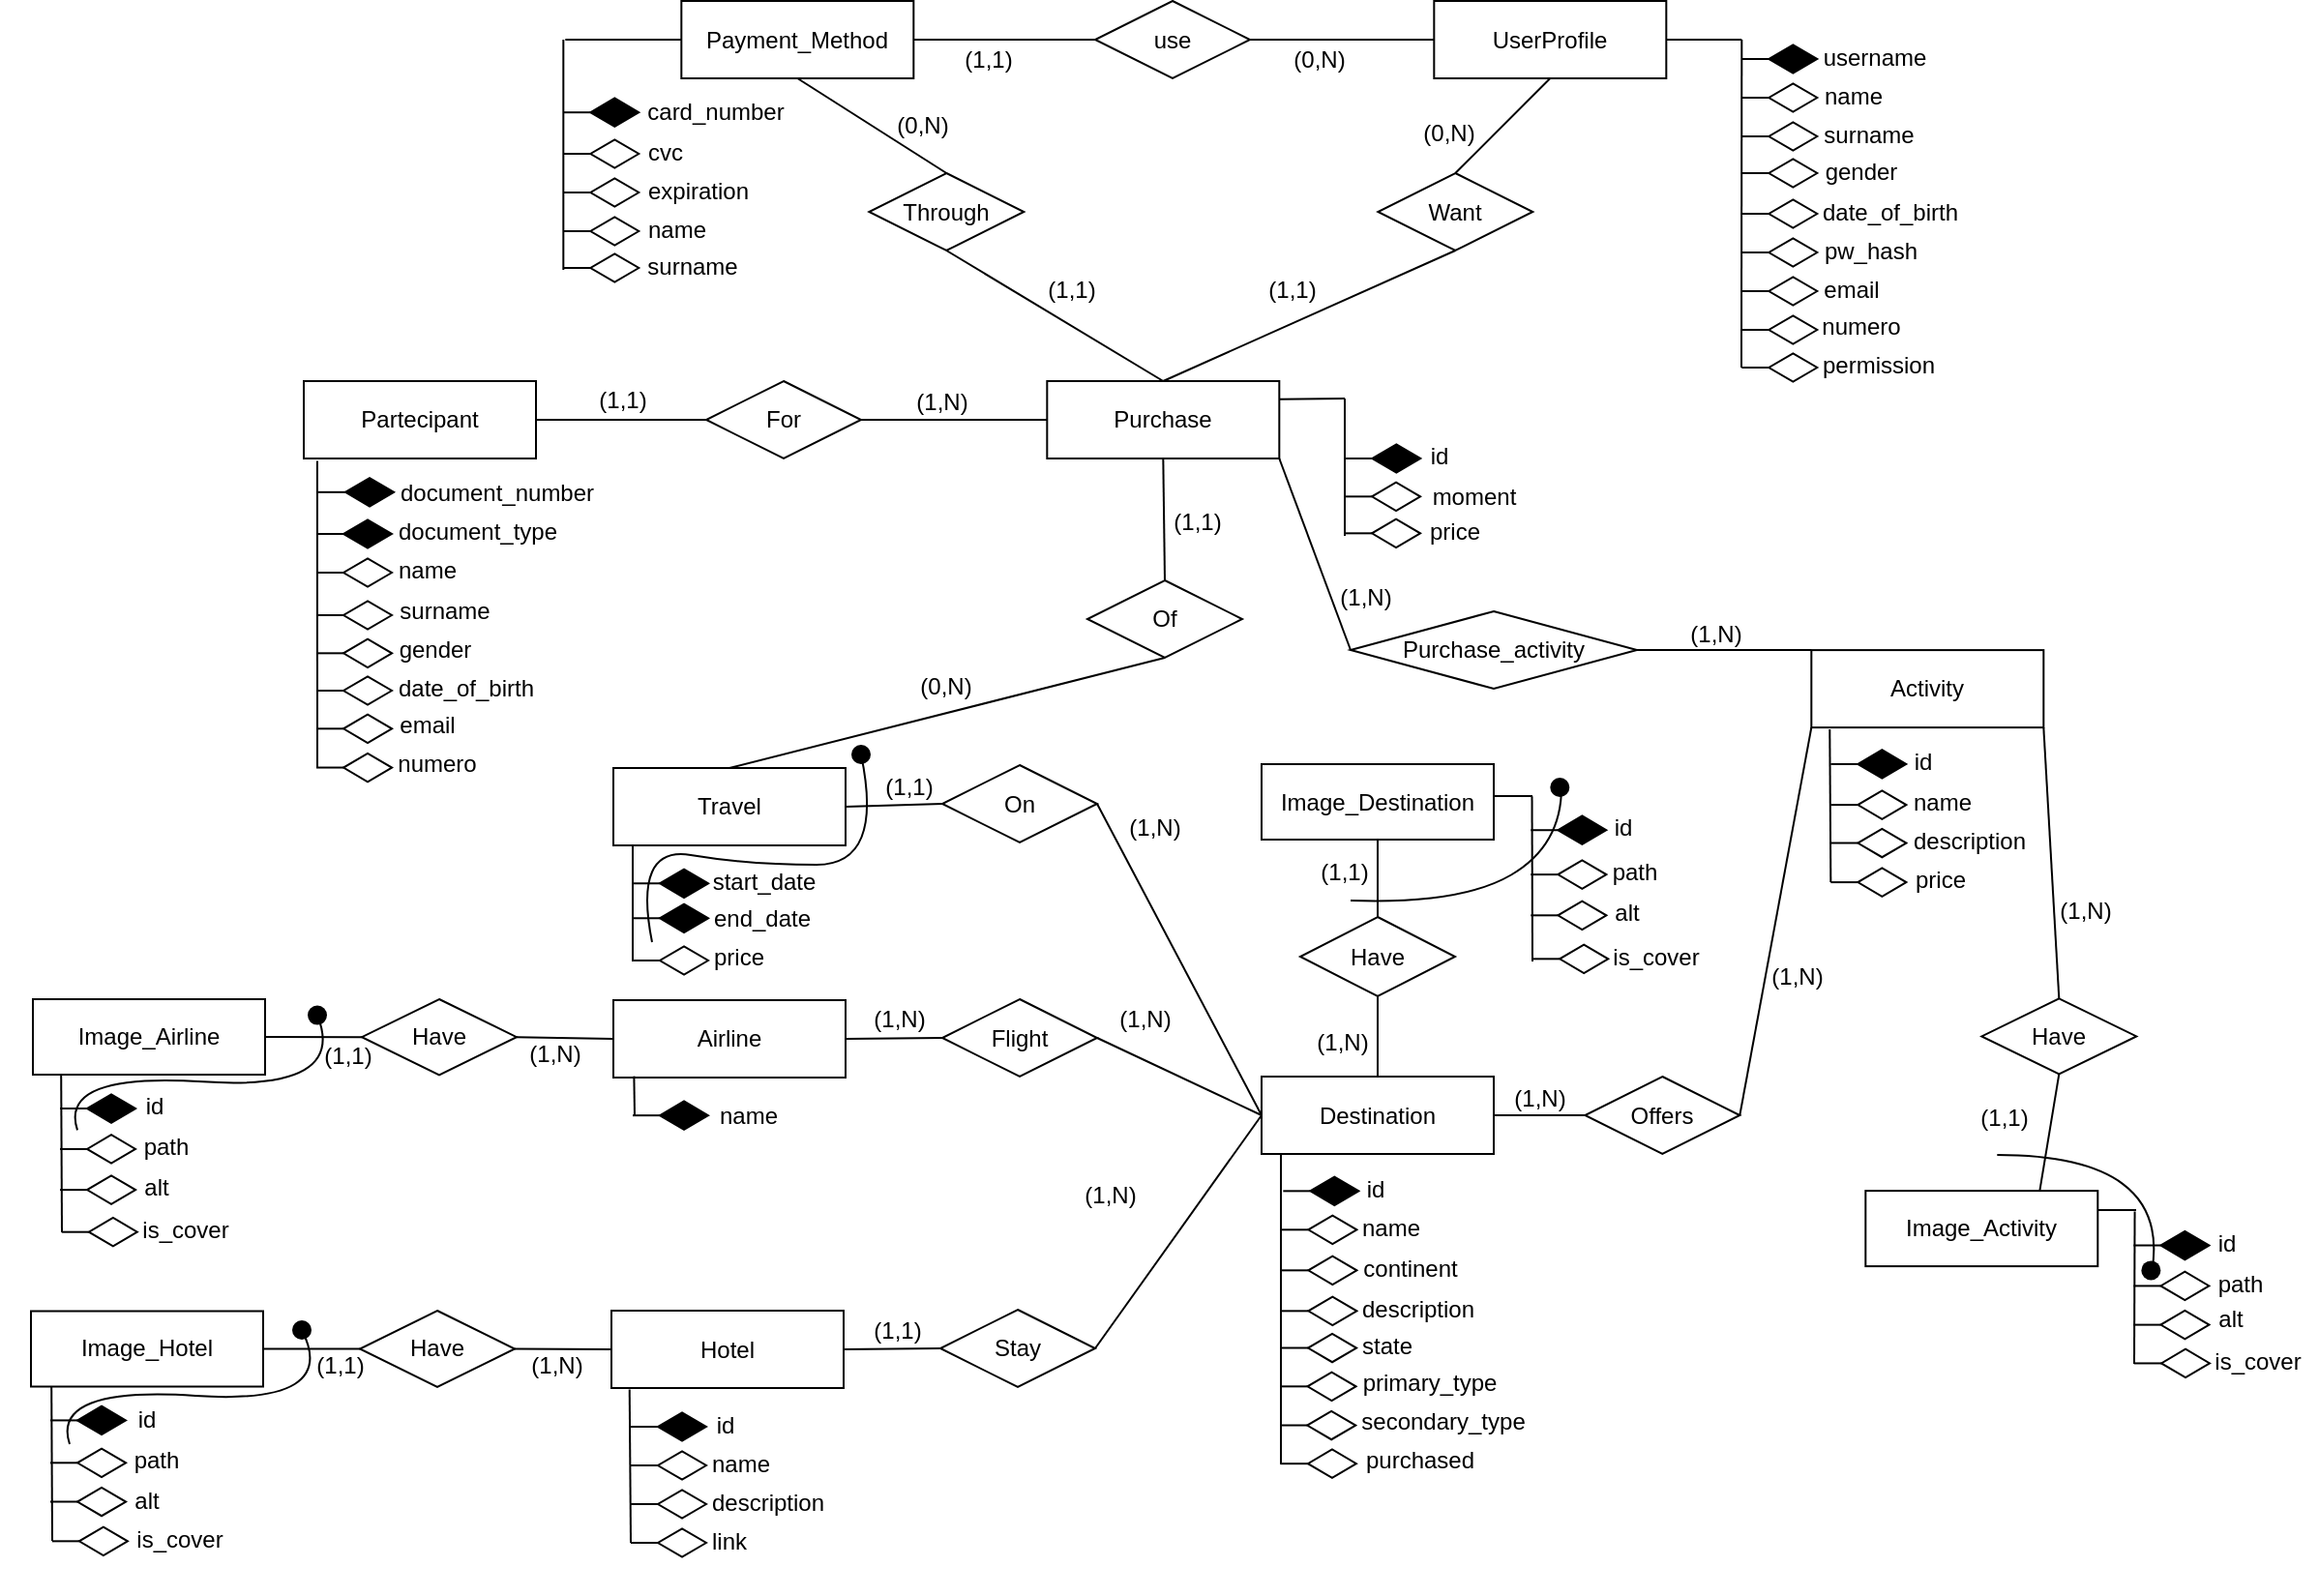 <mxfile version="20.8.5" type="device"><diagram id="Di9s90D5BJ-oNOoDSjlQ" name="Pagina-1"><mxGraphModel dx="2812" dy="2001" grid="1" gridSize="10" guides="1" tooltips="1" connect="1" arrows="1" fold="1" page="1" pageScale="1" pageWidth="827" pageHeight="1169" math="0" shadow="0"><root><mxCell id="0"/><mxCell id="1" parent="0"/><mxCell id="9wGq8UuFE4hPXw9gjOKb-1" value="Destination" style="rounded=0;whiteSpace=wrap;html=1;" parent="1" vertex="1"><mxGeometry x="135" y="319.5" width="120" height="40" as="geometry"/></mxCell><mxCell id="9wGq8UuFE4hPXw9gjOKb-2" value="Offers" style="rhombus;whiteSpace=wrap;html=1;" parent="1" vertex="1"><mxGeometry x="302.16" y="319.5" width="80" height="40" as="geometry"/></mxCell><mxCell id="9wGq8UuFE4hPXw9gjOKb-3" value="" style="endArrow=none;html=1;rounded=0;entryX=0;entryY=0.5;entryDx=0;entryDy=0;exitX=1;exitY=0.5;exitDx=0;exitDy=0;" parent="1" source="9wGq8UuFE4hPXw9gjOKb-1" target="9wGq8UuFE4hPXw9gjOKb-2" edge="1"><mxGeometry width="50" height="50" relative="1" as="geometry"><mxPoint x="175" y="259.5" as="sourcePoint"/><mxPoint x="299" y="339.5" as="targetPoint"/></mxGeometry></mxCell><mxCell id="9wGq8UuFE4hPXw9gjOKb-4" value="Activity" style="rounded=0;whiteSpace=wrap;html=1;" parent="1" vertex="1"><mxGeometry x="419.16" y="99.05" width="120" height="40" as="geometry"/></mxCell><mxCell id="9wGq8UuFE4hPXw9gjOKb-5" value="" style="endArrow=none;html=1;rounded=0;entryX=0;entryY=1;entryDx=0;entryDy=0;exitX=1;exitY=0.5;exitDx=0;exitDy=0;" parent="1" source="9wGq8UuFE4hPXw9gjOKb-2" target="9wGq8UuFE4hPXw9gjOKb-4" edge="1"><mxGeometry width="50" height="50" relative="1" as="geometry"><mxPoint x="238.16" y="339.5" as="sourcePoint"/><mxPoint x="288.16" y="289.5" as="targetPoint"/></mxGeometry></mxCell><mxCell id="9wGq8UuFE4hPXw9gjOKb-6" value="(1,N)" style="text;html=1;strokeColor=none;fillColor=none;align=center;verticalAlign=middle;whiteSpace=wrap;rounded=0;" parent="1" vertex="1"><mxGeometry x="249.16" y="320.5" width="60" height="20" as="geometry"/></mxCell><mxCell id="9wGq8UuFE4hPXw9gjOKb-9" value="" style="endArrow=diamondThin;endFill=1;endSize=24;html=1;rounded=0;" parent="1" edge="1"><mxGeometry width="160" relative="1" as="geometry"><mxPoint x="146.16" y="378.67" as="sourcePoint"/><mxPoint x="186.16" y="378.67" as="targetPoint"/></mxGeometry></mxCell><mxCell id="9wGq8UuFE4hPXw9gjOKb-10" value="" style="endArrow=diamondThin;endFill=0;endSize=24;html=1;rounded=0;" parent="1" edge="1"><mxGeometry width="160" relative="1" as="geometry"><mxPoint x="145.16" y="398.67" as="sourcePoint"/><mxPoint x="185.16" y="398.67" as="targetPoint"/></mxGeometry></mxCell><mxCell id="9wGq8UuFE4hPXw9gjOKb-11" value="" style="endArrow=diamondThin;endFill=0;endSize=24;html=1;rounded=0;" parent="1" edge="1"><mxGeometry width="160" relative="1" as="geometry"><mxPoint x="145.16" y="419.67" as="sourcePoint"/><mxPoint x="185.16" y="419.67" as="targetPoint"/></mxGeometry></mxCell><mxCell id="9wGq8UuFE4hPXw9gjOKb-12" value="" style="endArrow=diamondThin;endFill=0;endSize=24;html=1;rounded=0;" parent="1" edge="1"><mxGeometry width="160" relative="1" as="geometry"><mxPoint x="145.16" y="440.67" as="sourcePoint"/><mxPoint x="185.16" y="440.67" as="targetPoint"/></mxGeometry></mxCell><mxCell id="9wGq8UuFE4hPXw9gjOKb-13" value="" style="endArrow=diamondThin;endFill=0;endSize=24;html=1;rounded=0;" parent="1" edge="1"><mxGeometry width="160" relative="1" as="geometry"><mxPoint x="429.16" y="198.76" as="sourcePoint"/><mxPoint x="469.16" y="198.76" as="targetPoint"/></mxGeometry></mxCell><mxCell id="9wGq8UuFE4hPXw9gjOKb-14" value="" style="endArrow=diamondThin;endFill=0;endSize=24;html=1;rounded=0;" parent="1" edge="1"><mxGeometry width="160" relative="1" as="geometry"><mxPoint x="429.16" y="179.05" as="sourcePoint"/><mxPoint x="469.16" y="179.05" as="targetPoint"/></mxGeometry></mxCell><mxCell id="9wGq8UuFE4hPXw9gjOKb-15" value="id" style="text;html=1;strokeColor=none;fillColor=none;align=center;verticalAlign=middle;whiteSpace=wrap;rounded=0;" parent="1" vertex="1"><mxGeometry x="164.16" y="367.67" width="60" height="20" as="geometry"/></mxCell><mxCell id="9wGq8UuFE4hPXw9gjOKb-16" value="name" style="text;html=1;strokeColor=none;fillColor=none;align=center;verticalAlign=middle;whiteSpace=wrap;rounded=0;" parent="1" vertex="1"><mxGeometry x="172.16" y="387.67" width="60" height="20" as="geometry"/></mxCell><mxCell id="9wGq8UuFE4hPXw9gjOKb-17" value="continent" style="text;html=1;strokeColor=none;fillColor=none;align=center;verticalAlign=middle;whiteSpace=wrap;rounded=0;" parent="1" vertex="1"><mxGeometry x="182.16" y="408.67" width="60" height="20" as="geometry"/></mxCell><mxCell id="9wGq8UuFE4hPXw9gjOKb-18" value="(1,N)" style="text;html=1;strokeColor=none;fillColor=none;align=center;verticalAlign=middle;whiteSpace=wrap;rounded=0;" parent="1" vertex="1"><mxGeometry x="382.0" y="258" width="60" height="20" as="geometry"/></mxCell><mxCell id="9wGq8UuFE4hPXw9gjOKb-19" value="description" style="text;html=1;strokeColor=none;fillColor=none;align=center;verticalAlign=middle;whiteSpace=wrap;rounded=0;" parent="1" vertex="1"><mxGeometry x="186.16" y="429.67" width="60" height="20" as="geometry"/></mxCell><mxCell id="9wGq8UuFE4hPXw9gjOKb-22" value="On" style="rhombus;whiteSpace=wrap;html=1;" parent="1" vertex="1"><mxGeometry x="-30" y="158.5" width="80" height="40" as="geometry"/></mxCell><mxCell id="9wGq8UuFE4hPXw9gjOKb-23" value="Travel" style="rounded=0;whiteSpace=wrap;html=1;" parent="1" vertex="1"><mxGeometry x="-200" y="160" width="120" height="40" as="geometry"/></mxCell><mxCell id="9wGq8UuFE4hPXw9gjOKb-24" value="" style="endArrow=none;html=1;rounded=0;exitX=1;exitY=0.5;exitDx=0;exitDy=0;entryX=0;entryY=0.5;entryDx=0;entryDy=0;" parent="1" source="9wGq8UuFE4hPXw9gjOKb-23" target="9wGq8UuFE4hPXw9gjOKb-22" edge="1"><mxGeometry width="50" height="50" relative="1" as="geometry"><mxPoint x="70" y="239" as="sourcePoint"/><mxPoint x="120" y="189" as="targetPoint"/></mxGeometry></mxCell><mxCell id="9wGq8UuFE4hPXw9gjOKb-25" value="(1,1)" style="text;html=1;strokeColor=none;fillColor=none;align=center;verticalAlign=middle;whiteSpace=wrap;rounded=0;" parent="1" vertex="1"><mxGeometry x="-77" y="160" width="60" height="20" as="geometry"/></mxCell><mxCell id="9wGq8UuFE4hPXw9gjOKb-26" value="(1,N)" style="text;html=1;strokeColor=none;fillColor=none;align=center;verticalAlign=middle;whiteSpace=wrap;rounded=0;" parent="1" vertex="1"><mxGeometry x="50" y="181" width="60" height="20" as="geometry"/></mxCell><mxCell id="9wGq8UuFE4hPXw9gjOKb-29" value="" style="endArrow=none;html=1;rounded=0;" parent="1" edge="1"><mxGeometry width="50" height="50" relative="1" as="geometry"><mxPoint x="-190" y="260" as="sourcePoint"/><mxPoint x="-190" y="200" as="targetPoint"/></mxGeometry></mxCell><mxCell id="9wGq8UuFE4hPXw9gjOKb-32" value="start_date" style="text;html=1;strokeColor=none;fillColor=none;align=center;verticalAlign=middle;whiteSpace=wrap;rounded=0;" parent="1" vertex="1"><mxGeometry x="-152" y="209" width="60" height="20" as="geometry"/></mxCell><mxCell id="9wGq8UuFE4hPXw9gjOKb-33" value="" style="endArrow=diamondThin;endFill=0;endSize=24;html=1;rounded=0;" parent="1" edge="1"><mxGeometry width="160" relative="1" as="geometry"><mxPoint x="-190" y="259.5" as="sourcePoint"/><mxPoint x="-150" y="259.5" as="targetPoint"/></mxGeometry></mxCell><mxCell id="9wGq8UuFE4hPXw9gjOKb-36" value="end_date" style="text;html=1;strokeColor=none;fillColor=none;align=center;verticalAlign=middle;whiteSpace=wrap;rounded=0;" parent="1" vertex="1"><mxGeometry x="-153" y="228" width="60" height="20" as="geometry"/></mxCell><mxCell id="9wGq8UuFE4hPXw9gjOKb-37" value="price" style="text;html=1;strokeColor=none;fillColor=none;align=center;verticalAlign=middle;whiteSpace=wrap;rounded=0;" parent="1" vertex="1"><mxGeometry x="-165" y="248" width="60" height="20" as="geometry"/></mxCell><mxCell id="9wGq8UuFE4hPXw9gjOKb-44" value="" style="endArrow=none;html=1;rounded=0;entryX=0;entryY=0.5;entryDx=0;entryDy=0;exitX=1;exitY=0.5;exitDx=0;exitDy=0;" parent="1" source="9wGq8UuFE4hPXw9gjOKb-46" target="9wGq8UuFE4hPXw9gjOKb-1" edge="1"><mxGeometry width="50" height="50" relative="1" as="geometry"><mxPoint x="80" y="300" as="sourcePoint"/><mxPoint x="150" y="320" as="targetPoint"/></mxGeometry></mxCell><mxCell id="9wGq8UuFE4hPXw9gjOKb-45" value="Airline" style="rounded=0;whiteSpace=wrap;html=1;" parent="1" vertex="1"><mxGeometry x="-200" y="280" width="120" height="40" as="geometry"/></mxCell><mxCell id="9wGq8UuFE4hPXw9gjOKb-46" value="Flight" style="rhombus;whiteSpace=wrap;html=1;" parent="1" vertex="1"><mxGeometry x="-30" y="279.5" width="80" height="40" as="geometry"/></mxCell><mxCell id="9wGq8UuFE4hPXw9gjOKb-47" value="" style="endArrow=none;html=1;rounded=0;entryX=0;entryY=0.5;entryDx=0;entryDy=0;exitX=1;exitY=0.5;exitDx=0;exitDy=0;" parent="1" source="9wGq8UuFE4hPXw9gjOKb-45" target="9wGq8UuFE4hPXw9gjOKb-46" edge="1"><mxGeometry width="50" height="50" relative="1" as="geometry"><mxPoint x="-50" y="310" as="sourcePoint"/><mxPoint x="-20" y="410" as="targetPoint"/></mxGeometry></mxCell><mxCell id="9wGq8UuFE4hPXw9gjOKb-48" value="(1,N)" style="text;html=1;strokeColor=none;fillColor=none;align=center;verticalAlign=middle;whiteSpace=wrap;rounded=0;" parent="1" vertex="1"><mxGeometry x="-82" y="280" width="60" height="20" as="geometry"/></mxCell><mxCell id="9wGq8UuFE4hPXw9gjOKb-49" value="" style="endArrow=none;html=1;rounded=0;entryX=0.089;entryY=0.983;entryDx=0;entryDy=0;entryPerimeter=0;" parent="1" target="9wGq8UuFE4hPXw9gjOKb-45" edge="1"><mxGeometry width="50" height="50" relative="1" as="geometry"><mxPoint x="-189" y="340" as="sourcePoint"/><mxPoint x="-160" y="440" as="targetPoint"/></mxGeometry></mxCell><mxCell id="9wGq8UuFE4hPXw9gjOKb-51" value="" style="endArrow=diamondThin;endFill=1;endSize=24;html=1;rounded=0;" parent="1" edge="1"><mxGeometry width="160" relative="1" as="geometry"><mxPoint x="-190" y="339.58" as="sourcePoint"/><mxPoint x="-150" y="339.58" as="targetPoint"/></mxGeometry></mxCell><mxCell id="9wGq8UuFE4hPXw9gjOKb-54" value="name" style="text;html=1;strokeColor=none;fillColor=none;align=center;verticalAlign=middle;whiteSpace=wrap;rounded=0;" parent="1" vertex="1"><mxGeometry x="-160" y="330" width="60" height="20" as="geometry"/></mxCell><mxCell id="9wGq8UuFE4hPXw9gjOKb-55" value="(1,N)" style="text;html=1;strokeColor=none;fillColor=none;align=center;verticalAlign=middle;whiteSpace=wrap;rounded=0;" parent="1" vertex="1"><mxGeometry x="45" y="279.5" width="60" height="20" as="geometry"/></mxCell><mxCell id="9wGq8UuFE4hPXw9gjOKb-56" value="" style="endArrow=none;html=1;rounded=0;entryX=0;entryY=0.5;entryDx=0;entryDy=0;exitX=1;exitY=0.5;exitDx=0;exitDy=0;" parent="1" source="9wGq8UuFE4hPXw9gjOKb-57" target="9wGq8UuFE4hPXw9gjOKb-1" edge="1"><mxGeometry width="50" height="50" relative="1" as="geometry"><mxPoint x="90" y="420" as="sourcePoint"/><mxPoint x="100" y="430" as="targetPoint"/></mxGeometry></mxCell><mxCell id="9wGq8UuFE4hPXw9gjOKb-57" value="Stay" style="rhombus;whiteSpace=wrap;html=1;" parent="1" vertex="1"><mxGeometry x="-31" y="440" width="80" height="40" as="geometry"/></mxCell><mxCell id="9wGq8UuFE4hPXw9gjOKb-58" value="" style="endArrow=none;html=1;rounded=0;entryX=0;entryY=0.5;entryDx=0;entryDy=0;exitX=1;exitY=0.5;exitDx=0;exitDy=0;" parent="1" source="9wGq8UuFE4hPXw9gjOKb-59" target="9wGq8UuFE4hPXw9gjOKb-57" edge="1"><mxGeometry width="50" height="50" relative="1" as="geometry"><mxPoint x="-91" y="620.5" as="sourcePoint"/><mxPoint x="-41" y="570.5" as="targetPoint"/></mxGeometry></mxCell><mxCell id="9wGq8UuFE4hPXw9gjOKb-59" value="Hotel" style="rounded=0;whiteSpace=wrap;html=1;" parent="1" vertex="1"><mxGeometry x="-201" y="440.5" width="120" height="40" as="geometry"/></mxCell><mxCell id="9wGq8UuFE4hPXw9gjOKb-60" value="" style="endArrow=none;html=1;rounded=0;exitX=1;exitY=0.5;exitDx=0;exitDy=0;entryX=0;entryY=0.5;entryDx=0;entryDy=0;" parent="1" source="9wGq8UuFE4hPXw9gjOKb-22" target="9wGq8UuFE4hPXw9gjOKb-1" edge="1"><mxGeometry width="50" height="50" relative="1" as="geometry"><mxPoint x="210" y="210" as="sourcePoint"/><mxPoint x="260" y="160" as="targetPoint"/></mxGeometry></mxCell><mxCell id="9wGq8UuFE4hPXw9gjOKb-61" value="" style="endArrow=none;html=1;rounded=0;entryX=0.078;entryY=1.019;entryDx=0;entryDy=0;entryPerimeter=0;" parent="1" target="9wGq8UuFE4hPXw9gjOKb-59" edge="1"><mxGeometry width="50" height="50" relative="1" as="geometry"><mxPoint x="-191" y="560.5" as="sourcePoint"/><mxPoint x="-191" y="482.5" as="targetPoint"/></mxGeometry></mxCell><mxCell id="9wGq8UuFE4hPXw9gjOKb-62" value="price" style="text;html=1;strokeColor=none;fillColor=none;align=center;verticalAlign=middle;whiteSpace=wrap;rounded=0;" parent="1" vertex="1"><mxGeometry x="456.16" y="208.05" width="60" height="20" as="geometry"/></mxCell><mxCell id="9wGq8UuFE4hPXw9gjOKb-63" value="description" style="text;html=1;strokeColor=none;fillColor=none;align=center;verticalAlign=middle;whiteSpace=wrap;rounded=0;" parent="1" vertex="1"><mxGeometry x="471.16" y="188.05" width="60" height="20" as="geometry"/></mxCell><mxCell id="9wGq8UuFE4hPXw9gjOKb-64" value="name" style="text;html=1;strokeColor=none;fillColor=none;align=center;verticalAlign=middle;whiteSpace=wrap;rounded=0;" parent="1" vertex="1"><mxGeometry x="457.16" y="168.05" width="60" height="20" as="geometry"/></mxCell><mxCell id="9wGq8UuFE4hPXw9gjOKb-65" value="id" style="text;html=1;strokeColor=none;fillColor=none;align=center;verticalAlign=middle;whiteSpace=wrap;rounded=0;" parent="1" vertex="1"><mxGeometry x="447.16" y="147.22" width="60" height="20" as="geometry"/></mxCell><mxCell id="9wGq8UuFE4hPXw9gjOKb-66" value="link" style="text;html=1;strokeColor=none;fillColor=none;align=center;verticalAlign=middle;whiteSpace=wrap;rounded=0;" parent="1" vertex="1"><mxGeometry x="-170" y="549.5" width="60" height="20" as="geometry"/></mxCell><mxCell id="9wGq8UuFE4hPXw9gjOKb-67" value="description" style="text;html=1;strokeColor=none;fillColor=none;align=center;verticalAlign=middle;whiteSpace=wrap;rounded=0;" parent="1" vertex="1"><mxGeometry x="-150" y="529.5" width="60" height="20" as="geometry"/></mxCell><mxCell id="9wGq8UuFE4hPXw9gjOKb-68" value="name" style="text;html=1;strokeColor=none;fillColor=none;align=center;verticalAlign=middle;whiteSpace=wrap;rounded=0;" parent="1" vertex="1"><mxGeometry x="-164" y="509.5" width="60" height="20" as="geometry"/></mxCell><mxCell id="9wGq8UuFE4hPXw9gjOKb-69" value="id" style="text;html=1;strokeColor=none;fillColor=none;align=center;verticalAlign=middle;whiteSpace=wrap;rounded=0;" parent="1" vertex="1"><mxGeometry x="-172" y="489.5" width="60" height="20" as="geometry"/></mxCell><mxCell id="9wGq8UuFE4hPXw9gjOKb-70" value="" style="endArrow=diamondThin;endFill=1;endSize=24;html=1;rounded=0;" parent="1" edge="1"><mxGeometry width="160" relative="1" as="geometry"><mxPoint x="-191" y="500.5" as="sourcePoint"/><mxPoint x="-151" y="500.5" as="targetPoint"/></mxGeometry></mxCell><mxCell id="9wGq8UuFE4hPXw9gjOKb-71" value="" style="endArrow=diamondThin;endFill=0;endSize=24;html=1;rounded=0;" parent="1" edge="1"><mxGeometry width="160" relative="1" as="geometry"><mxPoint x="-191" y="520.5" as="sourcePoint"/><mxPoint x="-151" y="520.5" as="targetPoint"/></mxGeometry></mxCell><mxCell id="9wGq8UuFE4hPXw9gjOKb-73" value="" style="endArrow=diamondThin;endFill=0;endSize=24;html=1;rounded=0;" parent="1" edge="1"><mxGeometry width="160" relative="1" as="geometry"><mxPoint x="429.16" y="219.05" as="sourcePoint"/><mxPoint x="469.16" y="219.05" as="targetPoint"/></mxGeometry></mxCell><mxCell id="9wGq8UuFE4hPXw9gjOKb-74" value="" style="endArrow=diamondThin;endFill=0;endSize=24;html=1;rounded=0;" parent="1" edge="1"><mxGeometry width="160" relative="1" as="geometry"><mxPoint x="-191" y="540.5" as="sourcePoint"/><mxPoint x="-151.0" y="540.5" as="targetPoint"/></mxGeometry></mxCell><mxCell id="9wGq8UuFE4hPXw9gjOKb-75" value="" style="endArrow=diamondThin;endFill=0;endSize=24;html=1;rounded=0;" parent="1" edge="1"><mxGeometry width="160" relative="1" as="geometry"><mxPoint x="-191" y="560.5" as="sourcePoint"/><mxPoint x="-151.0" y="560.5" as="targetPoint"/></mxGeometry></mxCell><mxCell id="9wGq8UuFE4hPXw9gjOKb-77" value="(1,1)" style="text;html=1;strokeColor=none;fillColor=none;align=center;verticalAlign=middle;whiteSpace=wrap;rounded=0;" parent="1" vertex="1"><mxGeometry x="-83" y="440.5" width="60" height="20" as="geometry"/></mxCell><mxCell id="9wGq8UuFE4hPXw9gjOKb-78" value="(1,N)" style="text;html=1;strokeColor=none;fillColor=none;align=center;verticalAlign=middle;whiteSpace=wrap;rounded=0;" parent="1" vertex="1"><mxGeometry x="27" y="371.3" width="60" height="20" as="geometry"/></mxCell><mxCell id="9wGq8UuFE4hPXw9gjOKb-79" value="" style="endArrow=none;html=1;rounded=0;entryX=0.079;entryY=1.023;entryDx=0;entryDy=0;entryPerimeter=0;" parent="1" edge="1"><mxGeometry width="50" height="50" relative="1" as="geometry"><mxPoint x="429.16" y="219.05" as="sourcePoint"/><mxPoint x="428.64" y="139.97" as="targetPoint"/></mxGeometry></mxCell><mxCell id="9wGq8UuFE4hPXw9gjOKb-80" value="" style="endArrow=diamondThin;endFill=1;endSize=24;html=1;rounded=0;" parent="1" edge="1"><mxGeometry width="160" relative="1" as="geometry"><mxPoint x="429.16" y="157.98" as="sourcePoint"/><mxPoint x="469.16" y="157.98" as="targetPoint"/></mxGeometry></mxCell><mxCell id="9wGq8UuFE4hPXw9gjOKb-88" value="Image_Activity" style="rounded=0;whiteSpace=wrap;html=1;" parent="1" vertex="1"><mxGeometry x="447.16" y="378.55" width="120" height="39" as="geometry"/></mxCell><mxCell id="9wGq8UuFE4hPXw9gjOKb-89" value="Have" style="rhombus;whiteSpace=wrap;html=1;" parent="1" vertex="1"><mxGeometry x="507.16" y="279.22" width="80" height="39" as="geometry"/></mxCell><mxCell id="9wGq8UuFE4hPXw9gjOKb-90" value="Image_Destination" style="rounded=0;whiteSpace=wrap;html=1;" parent="1" vertex="1"><mxGeometry x="135.0" y="158" width="120" height="39" as="geometry"/></mxCell><mxCell id="9wGq8UuFE4hPXw9gjOKb-91" value="Have" style="rhombus;whiteSpace=wrap;html=1;" parent="1" vertex="1"><mxGeometry x="155" y="237" width="80" height="41" as="geometry"/></mxCell><mxCell id="9wGq8UuFE4hPXw9gjOKb-92" value="Image_Airline" style="rounded=0;whiteSpace=wrap;html=1;" parent="1" vertex="1"><mxGeometry x="-500" y="279.5" width="120" height="39" as="geometry"/></mxCell><mxCell id="9wGq8UuFE4hPXw9gjOKb-93" value="Have" style="rhombus;whiteSpace=wrap;html=1;" parent="1" vertex="1"><mxGeometry x="-330" y="279.5" width="80" height="39.17" as="geometry"/></mxCell><mxCell id="9wGq8UuFE4hPXw9gjOKb-94" value="Image_Hotel" style="rounded=0;whiteSpace=wrap;html=1;" parent="1" vertex="1"><mxGeometry x="-501" y="440.75" width="120" height="39" as="geometry"/></mxCell><mxCell id="9wGq8UuFE4hPXw9gjOKb-95" value="Have" style="rhombus;whiteSpace=wrap;html=1;" parent="1" vertex="1"><mxGeometry x="-331" y="440.5" width="80" height="39.5" as="geometry"/></mxCell><mxCell id="9wGq8UuFE4hPXw9gjOKb-100" value="" style="endArrow=none;html=1;rounded=0;entryX=0;entryY=0.5;entryDx=0;entryDy=0;exitX=1;exitY=0.5;exitDx=0;exitDy=0;" parent="1" source="9wGq8UuFE4hPXw9gjOKb-95" target="9wGq8UuFE4hPXw9gjOKb-59" edge="1"><mxGeometry width="50" height="50" relative="1" as="geometry"><mxPoint x="-281" y="485.5" as="sourcePoint"/><mxPoint x="-231" y="435.5" as="targetPoint"/></mxGeometry></mxCell><mxCell id="9wGq8UuFE4hPXw9gjOKb-101" value="" style="endArrow=none;html=1;rounded=0;entryX=0;entryY=0.5;entryDx=0;entryDy=0;exitX=1;exitY=0.5;exitDx=0;exitDy=0;" parent="1" source="9wGq8UuFE4hPXw9gjOKb-94" target="9wGq8UuFE4hPXw9gjOKb-95" edge="1"><mxGeometry width="50" height="50" relative="1" as="geometry"><mxPoint x="-401" y="484.5" as="sourcePoint"/><mxPoint x="-351" y="434.5" as="targetPoint"/></mxGeometry></mxCell><mxCell id="9wGq8UuFE4hPXw9gjOKb-102" value="" style="endArrow=none;html=1;rounded=0;entryX=0;entryY=0.5;entryDx=0;entryDy=0;exitX=1;exitY=0.5;exitDx=0;exitDy=0;" parent="1" source="9wGq8UuFE4hPXw9gjOKb-93" target="9wGq8UuFE4hPXw9gjOKb-45" edge="1"><mxGeometry width="50" height="50" relative="1" as="geometry"><mxPoint x="-270" y="331" as="sourcePoint"/><mxPoint x="-220" y="281" as="targetPoint"/></mxGeometry></mxCell><mxCell id="9wGq8UuFE4hPXw9gjOKb-103" value="" style="endArrow=none;html=1;rounded=0;entryX=0;entryY=0.5;entryDx=0;entryDy=0;exitX=1;exitY=0.5;exitDx=0;exitDy=0;" parent="1" source="9wGq8UuFE4hPXw9gjOKb-92" target="9wGq8UuFE4hPXw9gjOKb-93" edge="1"><mxGeometry width="50" height="50" relative="1" as="geometry"><mxPoint x="-390" y="320" as="sourcePoint"/><mxPoint x="-340" y="270" as="targetPoint"/></mxGeometry></mxCell><mxCell id="9wGq8UuFE4hPXw9gjOKb-104" value="" style="endArrow=none;html=1;rounded=0;exitX=0.5;exitY=0;exitDx=0;exitDy=0;entryX=0.5;entryY=1;entryDx=0;entryDy=0;" parent="1" source="9wGq8UuFE4hPXw9gjOKb-91" target="9wGq8UuFE4hPXw9gjOKb-90" edge="1"><mxGeometry width="50" height="50" relative="1" as="geometry"><mxPoint x="243.16" y="209.5" as="sourcePoint"/><mxPoint x="293.16" y="159.5" as="targetPoint"/></mxGeometry></mxCell><mxCell id="9wGq8UuFE4hPXw9gjOKb-108" value="" style="endArrow=none;html=1;rounded=0;entryX=0.75;entryY=0;entryDx=0;entryDy=0;exitX=0.5;exitY=1;exitDx=0;exitDy=0;" parent="1" source="9wGq8UuFE4hPXw9gjOKb-89" target="9wGq8UuFE4hPXw9gjOKb-88" edge="1"><mxGeometry width="50" height="50" relative="1" as="geometry"><mxPoint x="678" y="388.05" as="sourcePoint"/><mxPoint x="490.16" y="329.05" as="targetPoint"/></mxGeometry></mxCell><mxCell id="9wGq8UuFE4hPXw9gjOKb-109" value="" style="endArrow=none;html=1;rounded=0;exitX=1;exitY=1;exitDx=0;exitDy=0;entryX=0.5;entryY=0;entryDx=0;entryDy=0;" parent="1" source="9wGq8UuFE4hPXw9gjOKb-4" target="9wGq8UuFE4hPXw9gjOKb-89" edge="1"><mxGeometry width="50" height="50" relative="1" as="geometry"><mxPoint x="278.32" y="219.55" as="sourcePoint"/><mxPoint x="328.32" y="169.55" as="targetPoint"/></mxGeometry></mxCell><mxCell id="9wGq8UuFE4hPXw9gjOKb-110" value="" style="endArrow=none;html=1;rounded=0;exitX=0.5;exitY=0;exitDx=0;exitDy=0;entryX=0.5;entryY=1;entryDx=0;entryDy=0;" parent="1" source="9wGq8UuFE4hPXw9gjOKb-1" target="9wGq8UuFE4hPXw9gjOKb-91" edge="1"><mxGeometry width="50" height="50" relative="1" as="geometry"><mxPoint x="283.16" y="239.5" as="sourcePoint"/><mxPoint x="333.16" y="189.5" as="targetPoint"/></mxGeometry></mxCell><mxCell id="9wGq8UuFE4hPXw9gjOKb-113" value="" style="endArrow=none;html=1;rounded=0;entryX=0.105;entryY=1.05;entryDx=0;entryDy=0;entryPerimeter=0;" parent="1" edge="1"><mxGeometry width="50" height="50" relative="1" as="geometry"><mxPoint x="-490" y="559.5" as="sourcePoint"/><mxPoint x="-490.4" y="479.7" as="targetPoint"/></mxGeometry></mxCell><mxCell id="9wGq8UuFE4hPXw9gjOKb-114" value="" style="endArrow=diamondThin;endFill=1;endSize=24;html=1;rounded=0;" parent="1" edge="1"><mxGeometry width="160" relative="1" as="geometry"><mxPoint x="-491" y="497.21" as="sourcePoint"/><mxPoint x="-451" y="497.21" as="targetPoint"/></mxGeometry></mxCell><mxCell id="9wGq8UuFE4hPXw9gjOKb-115" value="" style="curved=1;endArrow=none;html=1;rounded=0;startArrow=none;" parent="1" source="9wGq8UuFE4hPXw9gjOKb-116" edge="1"><mxGeometry width="50" height="50" relative="1" as="geometry"><mxPoint x="-481" y="509.5" as="sourcePoint"/><mxPoint x="-361" y="450.5" as="targetPoint"/><Array as="points"/></mxGeometry></mxCell><mxCell id="9wGq8UuFE4hPXw9gjOKb-116" value="" style="shape=waypoint;sketch=0;fillStyle=solid;size=10;pointerEvents=1;points=[];fillColor=none;resizable=0;rotatable=0;perimeter=centerPerimeter;snapToPoint=1;" parent="1" vertex="1"><mxGeometry x="-381" y="430.5" width="40" height="40" as="geometry"/></mxCell><mxCell id="9wGq8UuFE4hPXw9gjOKb-117" value="" style="curved=1;endArrow=none;html=1;rounded=0;" parent="1" target="9wGq8UuFE4hPXw9gjOKb-116" edge="1"><mxGeometry width="50" height="50" relative="1" as="geometry"><mxPoint x="-481" y="509.5" as="sourcePoint"/><mxPoint x="-361" y="450.5" as="targetPoint"/><Array as="points"><mxPoint x="-491" y="479.5"/><mxPoint x="-341" y="489.5"/></Array></mxGeometry></mxCell><mxCell id="9wGq8UuFE4hPXw9gjOKb-119" value="" style="endArrow=diamondThin;endFill=0;endSize=24;html=1;rounded=0;" parent="1" edge="1"><mxGeometry width="160" relative="1" as="geometry"><mxPoint x="-491" y="519.16" as="sourcePoint"/><mxPoint x="-451.0" y="519.16" as="targetPoint"/></mxGeometry></mxCell><mxCell id="9wGq8UuFE4hPXw9gjOKb-120" value="" style="endArrow=diamondThin;endFill=0;endSize=24;html=1;rounded=0;" parent="1" edge="1"><mxGeometry width="160" relative="1" as="geometry"><mxPoint x="-491" y="539.26" as="sourcePoint"/><mxPoint x="-451.0" y="539.26" as="targetPoint"/></mxGeometry></mxCell><mxCell id="9wGq8UuFE4hPXw9gjOKb-121" value="id" style="text;html=1;strokeColor=none;fillColor=none;align=center;verticalAlign=middle;whiteSpace=wrap;rounded=0;" parent="1" vertex="1"><mxGeometry x="-471" y="486.5" width="60" height="20" as="geometry"/></mxCell><mxCell id="9wGq8UuFE4hPXw9gjOKb-122" value="path" style="text;html=1;strokeColor=none;fillColor=none;align=center;verticalAlign=middle;whiteSpace=wrap;rounded=0;" parent="1" vertex="1"><mxGeometry x="-466" y="507.5" width="60" height="20" as="geometry"/></mxCell><mxCell id="9wGq8UuFE4hPXw9gjOKb-123" value="alt" style="text;html=1;strokeColor=none;fillColor=none;align=center;verticalAlign=middle;whiteSpace=wrap;rounded=0;" parent="1" vertex="1"><mxGeometry x="-471" y="528.5" width="60" height="20" as="geometry"/></mxCell><mxCell id="9wGq8UuFE4hPXw9gjOKb-124" value="" style="curved=1;endArrow=none;html=1;rounded=0;startArrow=none;" parent="1" source="9wGq8UuFE4hPXw9gjOKb-140" edge="1"><mxGeometry width="50" height="50" relative="1" as="geometry"><mxPoint x="-477" y="347.17" as="sourcePoint"/><mxPoint x="-357" y="288.17" as="targetPoint"/><Array as="points"/></mxGeometry></mxCell><mxCell id="9wGq8UuFE4hPXw9gjOKb-126" value="" style="endArrow=none;html=1;rounded=0;entryX=0.105;entryY=1.05;entryDx=0;entryDy=0;entryPerimeter=0;" parent="1" edge="1"><mxGeometry width="50" height="50" relative="1" as="geometry"><mxPoint x="-485" y="400" as="sourcePoint"/><mxPoint x="-485.4" y="318.5" as="targetPoint"/></mxGeometry></mxCell><mxCell id="9wGq8UuFE4hPXw9gjOKb-127" value="" style="endArrow=diamondThin;endFill=1;endSize=24;html=1;rounded=0;" parent="1" edge="1"><mxGeometry width="160" relative="1" as="geometry"><mxPoint x="-486" y="336.01" as="sourcePoint"/><mxPoint x="-446" y="336.01" as="targetPoint"/></mxGeometry></mxCell><mxCell id="9wGq8UuFE4hPXw9gjOKb-128" value="" style="endArrow=diamondThin;endFill=0;endSize=24;html=1;rounded=0;" parent="1" edge="1"><mxGeometry width="160" relative="1" as="geometry"><mxPoint x="-486" y="356.96" as="sourcePoint"/><mxPoint x="-446.0" y="356.96" as="targetPoint"/></mxGeometry></mxCell><mxCell id="9wGq8UuFE4hPXw9gjOKb-129" value="" style="endArrow=diamondThin;endFill=0;endSize=24;html=1;rounded=0;" parent="1" edge="1"><mxGeometry width="160" relative="1" as="geometry"><mxPoint x="-486" y="378.06" as="sourcePoint"/><mxPoint x="-446" y="378.06" as="targetPoint"/></mxGeometry></mxCell><mxCell id="9wGq8UuFE4hPXw9gjOKb-130" value="id" style="text;html=1;strokeColor=none;fillColor=none;align=center;verticalAlign=middle;whiteSpace=wrap;rounded=0;" parent="1" vertex="1"><mxGeometry x="-467" y="325.3" width="60" height="20" as="geometry"/></mxCell><mxCell id="9wGq8UuFE4hPXw9gjOKb-131" value="path" style="text;html=1;strokeColor=none;fillColor=none;align=center;verticalAlign=middle;whiteSpace=wrap;rounded=0;" parent="1" vertex="1"><mxGeometry x="-461" y="346.3" width="60" height="20" as="geometry"/></mxCell><mxCell id="9wGq8UuFE4hPXw9gjOKb-132" value="alt" style="text;html=1;strokeColor=none;fillColor=none;align=center;verticalAlign=middle;whiteSpace=wrap;rounded=0;" parent="1" vertex="1"><mxGeometry x="-466" y="367.3" width="60" height="20" as="geometry"/></mxCell><mxCell id="9wGq8UuFE4hPXw9gjOKb-140" value="" style="shape=waypoint;sketch=0;fillStyle=solid;size=10;pointerEvents=1;points=[];fillColor=none;resizable=0;rotatable=0;perimeter=centerPerimeter;snapToPoint=1;" parent="1" vertex="1"><mxGeometry x="-373" y="267.8" width="40" height="40" as="geometry"/></mxCell><mxCell id="9wGq8UuFE4hPXw9gjOKb-143" value="" style="curved=1;endArrow=none;html=1;rounded=0;" parent="1" target="9wGq8UuFE4hPXw9gjOKb-140" edge="1"><mxGeometry width="50" height="50" relative="1" as="geometry"><mxPoint x="-477" y="347.17" as="sourcePoint"/><mxPoint x="-357" y="288.17" as="targetPoint"/><Array as="points"><mxPoint x="-487" y="317.17"/><mxPoint x="-337" y="327.17"/></Array></mxGeometry></mxCell><mxCell id="9wGq8UuFE4hPXw9gjOKb-39" value="" style="shape=waypoint;sketch=0;fillStyle=solid;size=10;pointerEvents=1;points=[];fillColor=none;resizable=0;rotatable=0;perimeter=centerPerimeter;snapToPoint=1;" parent="1" vertex="1"><mxGeometry x="-92" y="133" width="40" height="40" as="geometry"/></mxCell><mxCell id="9wGq8UuFE4hPXw9gjOKb-144" value="" style="curved=1;endArrow=none;html=1;rounded=0;" parent="1" target="9wGq8UuFE4hPXw9gjOKb-39" edge="1"><mxGeometry width="50" height="50" relative="1" as="geometry"><mxPoint x="-180" y="250" as="sourcePoint"/><mxPoint x="-70" y="150" as="targetPoint"/><Array as="points"><mxPoint x="-190" y="200"/><mxPoint x="-130" y="210"/><mxPoint x="-60" y="210"/></Array></mxGeometry></mxCell><mxCell id="9wGq8UuFE4hPXw9gjOKb-145" value="" style="endArrow=none;html=1;rounded=0;entryX=0.105;entryY=1.05;entryDx=0;entryDy=0;entryPerimeter=0;" parent="1" edge="1"><mxGeometry width="50" height="50" relative="1" as="geometry"><mxPoint x="275" y="260" as="sourcePoint"/><mxPoint x="274.76" y="174.6" as="targetPoint"/></mxGeometry></mxCell><mxCell id="9wGq8UuFE4hPXw9gjOKb-146" value="" style="endArrow=diamondThin;endFill=1;endSize=24;html=1;rounded=0;" parent="1" edge="1"><mxGeometry width="160" relative="1" as="geometry"><mxPoint x="274.16" y="192.11" as="sourcePoint"/><mxPoint x="314.16" y="192.11" as="targetPoint"/></mxGeometry></mxCell><mxCell id="9wGq8UuFE4hPXw9gjOKb-147" value="" style="endArrow=diamondThin;endFill=0;endSize=24;html=1;rounded=0;" parent="1" edge="1"><mxGeometry width="160" relative="1" as="geometry"><mxPoint x="274.16" y="215.06" as="sourcePoint"/><mxPoint x="314.16" y="215.06" as="targetPoint"/></mxGeometry></mxCell><mxCell id="9wGq8UuFE4hPXw9gjOKb-148" value="" style="endArrow=diamondThin;endFill=0;endSize=24;html=1;rounded=0;" parent="1" edge="1"><mxGeometry width="160" relative="1" as="geometry"><mxPoint x="274.16" y="236.16" as="sourcePoint"/><mxPoint x="314.16" y="236.16" as="targetPoint"/></mxGeometry></mxCell><mxCell id="9wGq8UuFE4hPXw9gjOKb-149" value="id" style="text;html=1;strokeColor=none;fillColor=none;align=center;verticalAlign=middle;whiteSpace=wrap;rounded=0;" parent="1" vertex="1"><mxGeometry x="292.16" y="181.4" width="60" height="20" as="geometry"/></mxCell><mxCell id="9wGq8UuFE4hPXw9gjOKb-150" value="path" style="text;html=1;strokeColor=none;fillColor=none;align=center;verticalAlign=middle;whiteSpace=wrap;rounded=0;" parent="1" vertex="1"><mxGeometry x="298.16" y="204.4" width="60" height="20" as="geometry"/></mxCell><mxCell id="9wGq8UuFE4hPXw9gjOKb-151" value="alt" style="text;html=1;strokeColor=none;fillColor=none;align=center;verticalAlign=middle;whiteSpace=wrap;rounded=0;" parent="1" vertex="1"><mxGeometry x="294.16" y="225.4" width="60" height="20" as="geometry"/></mxCell><mxCell id="9wGq8UuFE4hPXw9gjOKb-153" value="" style="endArrow=none;html=1;rounded=0;entryX=0.105;entryY=1.05;entryDx=0;entryDy=0;entryPerimeter=0;" parent="1" edge="1"><mxGeometry width="50" height="50" relative="1" as="geometry"><mxPoint x="586" y="468.05" as="sourcePoint"/><mxPoint x="586.28" y="389.25" as="targetPoint"/></mxGeometry></mxCell><mxCell id="9wGq8UuFE4hPXw9gjOKb-154" value="" style="endArrow=diamondThin;endFill=1;endSize=24;html=1;rounded=0;" parent="1" edge="1"><mxGeometry width="160" relative="1" as="geometry"><mxPoint x="585.68" y="406.76" as="sourcePoint"/><mxPoint x="625.68" y="406.76" as="targetPoint"/></mxGeometry></mxCell><mxCell id="9wGq8UuFE4hPXw9gjOKb-155" value="" style="endArrow=diamondThin;endFill=0;endSize=24;html=1;rounded=0;" parent="1" edge="1"><mxGeometry width="160" relative="1" as="geometry"><mxPoint x="585.68" y="427.71" as="sourcePoint"/><mxPoint x="625.68" y="427.71" as="targetPoint"/></mxGeometry></mxCell><mxCell id="9wGq8UuFE4hPXw9gjOKb-156" value="" style="endArrow=diamondThin;endFill=0;endSize=24;html=1;rounded=0;" parent="1" edge="1"><mxGeometry width="160" relative="1" as="geometry"><mxPoint x="585.68" y="447.81" as="sourcePoint"/><mxPoint x="625.68" y="447.81" as="targetPoint"/></mxGeometry></mxCell><mxCell id="9wGq8UuFE4hPXw9gjOKb-157" value="id" style="text;html=1;strokeColor=none;fillColor=none;align=center;verticalAlign=middle;whiteSpace=wrap;rounded=0;" parent="1" vertex="1"><mxGeometry x="603.68" y="396.05" width="60" height="20" as="geometry"/></mxCell><mxCell id="9wGq8UuFE4hPXw9gjOKb-158" value="path" style="text;html=1;strokeColor=none;fillColor=none;align=center;verticalAlign=middle;whiteSpace=wrap;rounded=0;" parent="1" vertex="1"><mxGeometry x="610.68" y="417.05" width="60" height="20" as="geometry"/></mxCell><mxCell id="9wGq8UuFE4hPXw9gjOKb-159" value="alt" style="text;html=1;strokeColor=none;fillColor=none;align=center;verticalAlign=middle;whiteSpace=wrap;rounded=0;" parent="1" vertex="1"><mxGeometry x="605.68" y="435.05" width="60" height="20" as="geometry"/></mxCell><mxCell id="9wGq8UuFE4hPXw9gjOKb-161" value="" style="endArrow=none;html=1;rounded=0;" parent="1" edge="1"><mxGeometry width="50" height="50" relative="1" as="geometry"><mxPoint x="567" y="388.55" as="sourcePoint"/><mxPoint x="587" y="388.55" as="targetPoint"/></mxGeometry></mxCell><mxCell id="9wGq8UuFE4hPXw9gjOKb-162" value="" style="endArrow=none;html=1;rounded=0;" parent="1" edge="1"><mxGeometry width="50" height="50" relative="1" as="geometry"><mxPoint x="255" y="174.5" as="sourcePoint"/><mxPoint x="275" y="174.5" as="targetPoint"/></mxGeometry></mxCell><mxCell id="9wGq8UuFE4hPXw9gjOKb-163" value="" style="curved=1;endArrow=none;html=1;rounded=0;" parent="1" edge="1"><mxGeometry width="50" height="50" relative="1" as="geometry"><mxPoint x="181" y="228.5" as="sourcePoint"/><mxPoint x="290" y="170" as="targetPoint"/><Array as="points"><mxPoint x="238" y="230.5"/><mxPoint x="290" y="200"/></Array></mxGeometry></mxCell><mxCell id="9wGq8UuFE4hPXw9gjOKb-165" value="" style="shape=waypoint;sketch=0;fillStyle=solid;size=10;pointerEvents=1;points=[];fillColor=none;resizable=0;rotatable=0;perimeter=centerPerimeter;snapToPoint=1;" parent="1" vertex="1"><mxGeometry x="269.16" y="150" width="40" height="40" as="geometry"/></mxCell><mxCell id="9wGq8UuFE4hPXw9gjOKb-166" value="" style="shape=waypoint;sketch=0;fillStyle=solid;size=10;pointerEvents=1;points=[];fillColor=none;resizable=0;rotatable=0;perimeter=centerPerimeter;snapToPoint=1;" parent="1" vertex="1"><mxGeometry x="574.68" y="399.72" width="40" height="40" as="geometry"/></mxCell><mxCell id="9wGq8UuFE4hPXw9gjOKb-169" value="(1,1)" style="text;html=1;strokeColor=none;fillColor=none;align=center;verticalAlign=middle;whiteSpace=wrap;rounded=0;" parent="1" vertex="1"><mxGeometry x="-367" y="298.67" width="60" height="20" as="geometry"/></mxCell><mxCell id="9wGq8UuFE4hPXw9gjOKb-171" value="(1,1)" style="text;html=1;strokeColor=none;fillColor=none;align=center;verticalAlign=middle;whiteSpace=wrap;rounded=0;" parent="1" vertex="1"><mxGeometry x="-371" y="459" width="60" height="20" as="geometry"/></mxCell><mxCell id="9wGq8UuFE4hPXw9gjOKb-173" value="(1,N)" style="text;html=1;strokeColor=none;fillColor=none;align=center;verticalAlign=middle;whiteSpace=wrap;rounded=0;" parent="1" vertex="1"><mxGeometry x="-260" y="297.67" width="60" height="20" as="geometry"/></mxCell><mxCell id="9wGq8UuFE4hPXw9gjOKb-174" value="(1,N)" style="text;html=1;strokeColor=none;fillColor=none;align=center;verticalAlign=middle;whiteSpace=wrap;rounded=0;" parent="1" vertex="1"><mxGeometry x="-259" y="459" width="60" height="20" as="geometry"/></mxCell><mxCell id="9wGq8UuFE4hPXw9gjOKb-175" value="(1,1)" style="text;html=1;strokeColor=none;fillColor=none;align=center;verticalAlign=middle;whiteSpace=wrap;rounded=0;" parent="1" vertex="1"><mxGeometry x="148.16" y="204.4" width="60" height="20" as="geometry"/></mxCell><mxCell id="9wGq8UuFE4hPXw9gjOKb-176" value="(1,1)" style="text;html=1;strokeColor=none;fillColor=none;align=center;verticalAlign=middle;whiteSpace=wrap;rounded=0;" parent="1" vertex="1"><mxGeometry x="489.32" y="330.55" width="60" height="20" as="geometry"/></mxCell><mxCell id="9wGq8UuFE4hPXw9gjOKb-177" value="(1,N)" style="text;html=1;strokeColor=none;fillColor=none;align=center;verticalAlign=middle;whiteSpace=wrap;rounded=0;" parent="1" vertex="1"><mxGeometry x="147.0" y="291.5" width="60" height="20" as="geometry"/></mxCell><mxCell id="9wGq8UuFE4hPXw9gjOKb-178" value="(1,N)" style="text;html=1;strokeColor=none;fillColor=none;align=center;verticalAlign=middle;whiteSpace=wrap;rounded=0;" parent="1" vertex="1"><mxGeometry x="531.16" y="224.4" width="60" height="20" as="geometry"/></mxCell><mxCell id="9wGq8UuFE4hPXw9gjOKb-182" value="UserProfile" style="rounded=0;whiteSpace=wrap;html=1;" parent="1" vertex="1"><mxGeometry x="224.16" y="-236.5" width="120" height="40" as="geometry"/></mxCell><mxCell id="9wGq8UuFE4hPXw9gjOKb-188" value="" style="endArrow=none;html=1;rounded=0;exitX=1;exitY=0.5;exitDx=0;exitDy=0;" parent="1" source="9wGq8UuFE4hPXw9gjOKb-182" edge="1"><mxGeometry width="50" height="50" relative="1" as="geometry"><mxPoint x="443.16" y="-216.5" as="sourcePoint"/><mxPoint x="383.16" y="-216.5" as="targetPoint"/></mxGeometry></mxCell><mxCell id="9wGq8UuFE4hPXw9gjOKb-189" value="" style="endArrow=none;html=1;rounded=0;" parent="1" edge="1"><mxGeometry width="50" height="50" relative="1" as="geometry"><mxPoint x="383" y="-47" as="sourcePoint"/><mxPoint x="383.16" y="-216.5" as="targetPoint"/></mxGeometry></mxCell><mxCell id="9wGq8UuFE4hPXw9gjOKb-190" value="" style="endArrow=diamondThin;endFill=1;endSize=24;html=1;rounded=0;" parent="1" edge="1"><mxGeometry width="160" relative="1" as="geometry"><mxPoint x="383.16" y="-206.5" as="sourcePoint"/><mxPoint x="423.16" y="-206.5" as="targetPoint"/></mxGeometry></mxCell><mxCell id="9wGq8UuFE4hPXw9gjOKb-193" value="" style="endArrow=diamondThin;endFill=0;endSize=24;html=1;rounded=0;" parent="1" edge="1"><mxGeometry width="160" relative="1" as="geometry"><mxPoint x="383.16" y="-86.5" as="sourcePoint"/><mxPoint x="423.16" y="-86.5" as="targetPoint"/></mxGeometry></mxCell><mxCell id="9wGq8UuFE4hPXw9gjOKb-194" value="" style="endArrow=diamondThin;endFill=0;endSize=24;html=1;rounded=0;" parent="1" edge="1"><mxGeometry width="160" relative="1" as="geometry"><mxPoint x="383.16" y="-106.5" as="sourcePoint"/><mxPoint x="423.16" y="-106.5" as="targetPoint"/></mxGeometry></mxCell><mxCell id="9wGq8UuFE4hPXw9gjOKb-195" value="" style="endArrow=diamondThin;endFill=0;endSize=24;html=1;rounded=0;" parent="1" edge="1"><mxGeometry width="160" relative="1" as="geometry"><mxPoint x="383.16" y="-126.5" as="sourcePoint"/><mxPoint x="423.16" y="-126.5" as="targetPoint"/></mxGeometry></mxCell><mxCell id="9wGq8UuFE4hPXw9gjOKb-196" value="" style="endArrow=diamondThin;endFill=0;endSize=24;html=1;rounded=0;" parent="1" edge="1"><mxGeometry width="160" relative="1" as="geometry"><mxPoint x="383.16" y="-186.5" as="sourcePoint"/><mxPoint x="423.16" y="-186.5" as="targetPoint"/></mxGeometry></mxCell><mxCell id="9wGq8UuFE4hPXw9gjOKb-197" value="" style="endArrow=diamondThin;endFill=0;endSize=24;html=1;rounded=0;" parent="1" edge="1"><mxGeometry width="160" relative="1" as="geometry"><mxPoint x="383.16" y="-166.5" as="sourcePoint"/><mxPoint x="423.16" y="-166.5" as="targetPoint"/></mxGeometry></mxCell><mxCell id="9wGq8UuFE4hPXw9gjOKb-198" value="" style="endArrow=diamondThin;endFill=0;endSize=24;html=1;rounded=0;" parent="1" edge="1"><mxGeometry width="160" relative="1" as="geometry"><mxPoint x="383.16" y="-147.5" as="sourcePoint"/><mxPoint x="423.16" y="-147.5" as="targetPoint"/></mxGeometry></mxCell><mxCell id="9wGq8UuFE4hPXw9gjOKb-199" value="username" style="text;html=1;strokeColor=none;fillColor=none;align=center;verticalAlign=middle;whiteSpace=wrap;rounded=0;" parent="1" vertex="1"><mxGeometry x="422.16" y="-217.5" width="60" height="20" as="geometry"/></mxCell><mxCell id="9wGq8UuFE4hPXw9gjOKb-200" value="surname" style="text;html=1;strokeColor=none;fillColor=none;align=center;verticalAlign=middle;whiteSpace=wrap;rounded=0;" parent="1" vertex="1"><mxGeometry x="419.16" y="-177.5" width="60" height="20" as="geometry"/></mxCell><mxCell id="9wGq8UuFE4hPXw9gjOKb-201" value="gender" style="text;html=1;strokeColor=none;fillColor=none;align=center;verticalAlign=middle;whiteSpace=wrap;rounded=0;" parent="1" vertex="1"><mxGeometry x="415.16" y="-158.5" width="60" height="20" as="geometry"/></mxCell><mxCell id="9wGq8UuFE4hPXw9gjOKb-202" value="date_of_birth" style="text;html=1;strokeColor=none;fillColor=none;align=center;verticalAlign=middle;whiteSpace=wrap;rounded=0;" parent="1" vertex="1"><mxGeometry x="430.16" y="-137.5" width="60" height="20" as="geometry"/></mxCell><mxCell id="9wGq8UuFE4hPXw9gjOKb-203" value="pw_hash" style="text;html=1;strokeColor=none;fillColor=none;align=center;verticalAlign=middle;whiteSpace=wrap;rounded=0;" parent="1" vertex="1"><mxGeometry x="420.16" y="-117.5" width="60" height="20" as="geometry"/></mxCell><mxCell id="9wGq8UuFE4hPXw9gjOKb-204" value="name" style="text;html=1;strokeColor=none;fillColor=none;align=center;verticalAlign=middle;whiteSpace=wrap;rounded=0;" parent="1" vertex="1"><mxGeometry x="411.16" y="-197.5" width="60" height="20" as="geometry"/></mxCell><mxCell id="9wGq8UuFE4hPXw9gjOKb-205" value="" style="endArrow=diamondThin;endFill=0;endSize=24;html=1;rounded=0;" parent="1" edge="1"><mxGeometry width="160" relative="1" as="geometry"><mxPoint x="383.16" y="-66.5" as="sourcePoint"/><mxPoint x="423.16" y="-66.5" as="targetPoint"/></mxGeometry></mxCell><mxCell id="9wGq8UuFE4hPXw9gjOKb-206" value="email" style="text;html=1;strokeColor=none;fillColor=none;align=center;verticalAlign=middle;whiteSpace=wrap;rounded=0;" parent="1" vertex="1"><mxGeometry x="410.16" y="-97.5" width="60" height="20" as="geometry"/></mxCell><mxCell id="9wGq8UuFE4hPXw9gjOKb-207" value="numero" style="text;html=1;strokeColor=none;fillColor=none;align=center;verticalAlign=middle;whiteSpace=wrap;rounded=0;" parent="1" vertex="1"><mxGeometry x="415.16" y="-78.5" width="60" height="20" as="geometry"/></mxCell><mxCell id="9wGq8UuFE4hPXw9gjOKb-209" value="" style="endArrow=none;html=1;rounded=0;entryX=0;entryY=0.5;entryDx=0;entryDy=0;exitX=1;exitY=0.5;exitDx=0;exitDy=0;" parent="1" source="9wGq8UuFE4hPXw9gjOKb-210" target="9wGq8UuFE4hPXw9gjOKb-182" edge="1"><mxGeometry width="50" height="50" relative="1" as="geometry"><mxPoint x="99.32" y="-132.5" as="sourcePoint"/><mxPoint x="149.32" y="-182.5" as="targetPoint"/></mxGeometry></mxCell><mxCell id="9wGq8UuFE4hPXw9gjOKb-210" value="use" style="rhombus;whiteSpace=wrap;html=1;" parent="1" vertex="1"><mxGeometry x="49.0" y="-236.5" width="80" height="40" as="geometry"/></mxCell><mxCell id="9wGq8UuFE4hPXw9gjOKb-211" value="" style="endArrow=none;html=1;rounded=0;entryX=0;entryY=0.5;entryDx=0;entryDy=0;exitX=1;exitY=0.5;exitDx=0;exitDy=0;" parent="1" source="9wGq8UuFE4hPXw9gjOKb-212" target="9wGq8UuFE4hPXw9gjOKb-210" edge="1"><mxGeometry width="50" height="50" relative="1" as="geometry"><mxPoint x="-45.84" y="-86.5" as="sourcePoint"/><mxPoint x="4.16" y="-136.5" as="targetPoint"/></mxGeometry></mxCell><mxCell id="9wGq8UuFE4hPXw9gjOKb-212" value="Payment_Method" style="rounded=0;whiteSpace=wrap;html=1;" parent="1" vertex="1"><mxGeometry x="-164.84" y="-236.5" width="120" height="40" as="geometry"/></mxCell><mxCell id="9wGq8UuFE4hPXw9gjOKb-213" value="(1,1)" style="text;html=1;strokeColor=none;fillColor=none;align=center;verticalAlign=middle;whiteSpace=wrap;rounded=0;" parent="1" vertex="1"><mxGeometry x="-35.84" y="-216.5" width="60" height="20" as="geometry"/></mxCell><mxCell id="9wGq8UuFE4hPXw9gjOKb-214" value="(0,N)" style="text;html=1;strokeColor=none;fillColor=none;align=center;verticalAlign=middle;whiteSpace=wrap;rounded=0;" parent="1" vertex="1"><mxGeometry x="135.16" y="-216.5" width="60" height="20" as="geometry"/></mxCell><mxCell id="9wGq8UuFE4hPXw9gjOKb-215" value="" style="endArrow=none;html=1;rounded=0;" parent="1" edge="1"><mxGeometry width="50" height="50" relative="1" as="geometry"><mxPoint x="-225.84" y="-97.5" as="sourcePoint"/><mxPoint x="-225.84" y="-216.5" as="targetPoint"/></mxGeometry></mxCell><mxCell id="9wGq8UuFE4hPXw9gjOKb-217" value="" style="endArrow=diamondThin;endFill=1;endSize=24;html=1;rounded=0;" parent="1" edge="1"><mxGeometry width="160" relative="1" as="geometry"><mxPoint x="-225.84" y="-178.9" as="sourcePoint"/><mxPoint x="-185.84" y="-178.9" as="targetPoint"/></mxGeometry></mxCell><mxCell id="9wGq8UuFE4hPXw9gjOKb-218" value="card_number" style="text;html=1;strokeColor=none;fillColor=none;align=center;verticalAlign=middle;whiteSpace=wrap;rounded=0;" parent="1" vertex="1"><mxGeometry x="-176.84" y="-189.5" width="60" height="20" as="geometry"/></mxCell><mxCell id="9wGq8UuFE4hPXw9gjOKb-219" value="" style="endArrow=diamondThin;endFill=0;endSize=24;html=1;rounded=0;" parent="1" edge="1"><mxGeometry width="160" relative="1" as="geometry"><mxPoint x="-225.84" y="-157.5" as="sourcePoint"/><mxPoint x="-185.84" y="-157.5" as="targetPoint"/></mxGeometry></mxCell><mxCell id="9wGq8UuFE4hPXw9gjOKb-220" value="" style="endArrow=diamondThin;endFill=0;endSize=24;html=1;rounded=0;" parent="1" edge="1"><mxGeometry width="160" relative="1" as="geometry"><mxPoint x="-225.84" y="-137.5" as="sourcePoint"/><mxPoint x="-185.84" y="-137.5" as="targetPoint"/></mxGeometry></mxCell><mxCell id="9wGq8UuFE4hPXw9gjOKb-221" value="cvc" style="text;html=1;strokeColor=none;fillColor=none;align=center;verticalAlign=middle;whiteSpace=wrap;rounded=0;" parent="1" vertex="1"><mxGeometry x="-202.84" y="-168.5" width="60" height="20" as="geometry"/></mxCell><mxCell id="9wGq8UuFE4hPXw9gjOKb-222" value="expiration" style="text;html=1;strokeColor=none;fillColor=none;align=center;verticalAlign=middle;whiteSpace=wrap;rounded=0;" parent="1" vertex="1"><mxGeometry x="-185.84" y="-148.5" width="60" height="20" as="geometry"/></mxCell><mxCell id="9wGq8UuFE4hPXw9gjOKb-224" value="" style="endArrow=diamondThin;endFill=0;endSize=24;html=1;rounded=0;" parent="1" edge="1"><mxGeometry width="160" relative="1" as="geometry"><mxPoint x="-225.84" y="-117.5" as="sourcePoint"/><mxPoint x="-185.84" y="-117.5" as="targetPoint"/></mxGeometry></mxCell><mxCell id="9wGq8UuFE4hPXw9gjOKb-225" value="" style="endArrow=diamondThin;endFill=0;endSize=24;html=1;rounded=0;" parent="1" edge="1"><mxGeometry width="160" relative="1" as="geometry"><mxPoint x="-225.84" y="-98.5" as="sourcePoint"/><mxPoint x="-185.84" y="-98.5" as="targetPoint"/></mxGeometry></mxCell><mxCell id="9wGq8UuFE4hPXw9gjOKb-226" value="name" style="text;html=1;strokeColor=none;fillColor=none;align=center;verticalAlign=middle;whiteSpace=wrap;rounded=0;" parent="1" vertex="1"><mxGeometry x="-196.84" y="-128.5" width="60" height="20" as="geometry"/></mxCell><mxCell id="9wGq8UuFE4hPXw9gjOKb-227" value="surname" style="text;html=1;strokeColor=none;fillColor=none;align=center;verticalAlign=middle;whiteSpace=wrap;rounded=0;" parent="1" vertex="1"><mxGeometry x="-188.84" y="-109.5" width="60" height="20" as="geometry"/></mxCell><mxCell id="9wGq8UuFE4hPXw9gjOKb-233" value="Purchase" style="rounded=0;whiteSpace=wrap;html=1;" parent="1" vertex="1"><mxGeometry x="24.16" y="-40" width="120" height="40" as="geometry"/></mxCell><mxCell id="9wGq8UuFE4hPXw9gjOKb-234" value="" style="endArrow=none;html=1;rounded=0;entryX=0;entryY=0.5;entryDx=0;entryDy=0;" parent="1" target="9wGq8UuFE4hPXw9gjOKb-212" edge="1"><mxGeometry width="50" height="50" relative="1" as="geometry"><mxPoint x="-224.84" y="-216.5" as="sourcePoint"/><mxPoint x="-214.84" y="-26.5" as="targetPoint"/></mxGeometry></mxCell><mxCell id="9wGq8UuFE4hPXw9gjOKb-235" value="Through" style="rhombus;whiteSpace=wrap;html=1;" parent="1" vertex="1"><mxGeometry x="-67.84" y="-147.5" width="80" height="40" as="geometry"/></mxCell><mxCell id="9wGq8UuFE4hPXw9gjOKb-236" value="Want" style="rhombus;whiteSpace=wrap;html=1;" parent="1" vertex="1"><mxGeometry x="195.16" y="-147.5" width="80" height="40" as="geometry"/></mxCell><mxCell id="9wGq8UuFE4hPXw9gjOKb-237" value="" style="endArrow=none;html=1;rounded=0;entryX=0.5;entryY=1;entryDx=0;entryDy=0;exitX=0.5;exitY=0;exitDx=0;exitDy=0;" parent="1" source="9wGq8UuFE4hPXw9gjOKb-235" target="9wGq8UuFE4hPXw9gjOKb-212" edge="1"><mxGeometry width="50" height="50" relative="1" as="geometry"><mxPoint x="15.16" y="93.5" as="sourcePoint"/><mxPoint x="65.16" y="43.5" as="targetPoint"/></mxGeometry></mxCell><mxCell id="9wGq8UuFE4hPXw9gjOKb-238" value="" style="endArrow=none;html=1;rounded=0;entryX=0.5;entryY=1;entryDx=0;entryDy=0;exitX=0.5;exitY=0;exitDx=0;exitDy=0;" parent="1" source="9wGq8UuFE4hPXw9gjOKb-233" target="9wGq8UuFE4hPXw9gjOKb-235" edge="1"><mxGeometry width="50" height="50" relative="1" as="geometry"><mxPoint x="74" y="103" as="sourcePoint"/><mxPoint x="124" y="53" as="targetPoint"/></mxGeometry></mxCell><mxCell id="9wGq8UuFE4hPXw9gjOKb-239" value="" style="endArrow=none;html=1;rounded=0;entryX=0.5;entryY=1;entryDx=0;entryDy=0;exitX=0.5;exitY=0;exitDx=0;exitDy=0;" parent="1" source="9wGq8UuFE4hPXw9gjOKb-243" target="9wGq8UuFE4hPXw9gjOKb-233" edge="1"><mxGeometry width="50" height="50" relative="1" as="geometry"><mxPoint x="84" y="113" as="sourcePoint"/><mxPoint x="134" y="63" as="targetPoint"/></mxGeometry></mxCell><mxCell id="9wGq8UuFE4hPXw9gjOKb-240" value="" style="endArrow=none;html=1;rounded=0;entryX=0.5;entryY=1;entryDx=0;entryDy=0;exitX=0.5;exitY=0;exitDx=0;exitDy=0;" parent="1" source="9wGq8UuFE4hPXw9gjOKb-23" target="9wGq8UuFE4hPXw9gjOKb-243" edge="1"><mxGeometry width="50" height="50" relative="1" as="geometry"><mxPoint x="-130" y="120" as="sourcePoint"/><mxPoint x="-80" y="70" as="targetPoint"/></mxGeometry></mxCell><mxCell id="9wGq8UuFE4hPXw9gjOKb-241" value="" style="endArrow=none;html=1;rounded=0;entryX=0.5;entryY=1;entryDx=0;entryDy=0;exitX=0.5;exitY=0;exitDx=0;exitDy=0;" parent="1" source="9wGq8UuFE4hPXw9gjOKb-233" target="9wGq8UuFE4hPXw9gjOKb-236" edge="1"><mxGeometry width="50" height="50" relative="1" as="geometry"><mxPoint x="165" y="73" as="sourcePoint"/><mxPoint x="215" y="23" as="targetPoint"/></mxGeometry></mxCell><mxCell id="9wGq8UuFE4hPXw9gjOKb-242" value="" style="endArrow=none;html=1;rounded=0;entryX=0.5;entryY=1;entryDx=0;entryDy=0;exitX=0.5;exitY=0;exitDx=0;exitDy=0;" parent="1" source="9wGq8UuFE4hPXw9gjOKb-236" target="9wGq8UuFE4hPXw9gjOKb-182" edge="1"><mxGeometry width="50" height="50" relative="1" as="geometry"><mxPoint x="106.16" y="63.5" as="sourcePoint"/><mxPoint x="156.16" y="13.5" as="targetPoint"/></mxGeometry></mxCell><mxCell id="9wGq8UuFE4hPXw9gjOKb-243" value="Of" style="rhombus;whiteSpace=wrap;html=1;" parent="1" vertex="1"><mxGeometry x="45" y="63" width="80" height="40" as="geometry"/></mxCell><mxCell id="9wGq8UuFE4hPXw9gjOKb-244" value="(1,1)" style="text;html=1;strokeColor=none;fillColor=none;align=center;verticalAlign=middle;whiteSpace=wrap;rounded=0;" parent="1" vertex="1"><mxGeometry x="7.0" y="-97.5" width="60" height="20" as="geometry"/></mxCell><mxCell id="9wGq8UuFE4hPXw9gjOKb-245" value="(1,1)" style="text;html=1;strokeColor=none;fillColor=none;align=center;verticalAlign=middle;whiteSpace=wrap;rounded=0;" parent="1" vertex="1"><mxGeometry x="121.0" y="-97.5" width="60" height="20" as="geometry"/></mxCell><mxCell id="9wGq8UuFE4hPXw9gjOKb-246" value="(0,N)" style="text;html=1;strokeColor=none;fillColor=none;align=center;verticalAlign=middle;whiteSpace=wrap;rounded=0;" parent="1" vertex="1"><mxGeometry x="-69.84" y="-182" width="60" height="20" as="geometry"/></mxCell><mxCell id="9wGq8UuFE4hPXw9gjOKb-247" value="(0,N)" style="text;html=1;strokeColor=none;fillColor=none;align=center;verticalAlign=middle;whiteSpace=wrap;rounded=0;" parent="1" vertex="1"><mxGeometry x="202" y="-178.5" width="60" height="20" as="geometry"/></mxCell><mxCell id="9wGq8UuFE4hPXw9gjOKb-248" value="(1,1)" style="text;html=1;strokeColor=none;fillColor=none;align=center;verticalAlign=middle;whiteSpace=wrap;rounded=0;" parent="1" vertex="1"><mxGeometry x="72.0" y="23" width="60" height="20" as="geometry"/></mxCell><mxCell id="9wGq8UuFE4hPXw9gjOKb-249" value="(0,N)" style="text;html=1;strokeColor=none;fillColor=none;align=center;verticalAlign=middle;whiteSpace=wrap;rounded=0;" parent="1" vertex="1"><mxGeometry x="-57.84" y="108" width="60" height="20" as="geometry"/></mxCell><mxCell id="9wGq8UuFE4hPXw9gjOKb-274" value="" style="endArrow=diamondThin;endFill=0;endSize=24;html=1;rounded=0;" parent="1" edge="1"><mxGeometry width="160" relative="1" as="geometry"><mxPoint x="383.16" y="-47" as="sourcePoint"/><mxPoint x="423.16" y="-47" as="targetPoint"/></mxGeometry></mxCell><mxCell id="9wGq8UuFE4hPXw9gjOKb-275" value="permission" style="text;html=1;strokeColor=none;fillColor=none;align=center;verticalAlign=middle;whiteSpace=wrap;rounded=0;" parent="1" vertex="1"><mxGeometry x="424.16" y="-58" width="60" height="20" as="geometry"/></mxCell><mxCell id="9wGq8UuFE4hPXw9gjOKb-280" value="" style="endArrow=diamondThin;endFill=1;endSize=24;html=1;rounded=0;" parent="1" edge="1"><mxGeometry width="160" relative="1" as="geometry"><mxPoint x="178.16" y="-8.527e-14" as="sourcePoint"/><mxPoint x="218.16" y="-8.527e-14" as="targetPoint"/></mxGeometry></mxCell><mxCell id="9wGq8UuFE4hPXw9gjOKb-285" value="" style="endArrow=diamondThin;endFill=1;endSize=24;html=1;rounded=0;" parent="1" edge="1"><mxGeometry width="160" relative="1" as="geometry"><mxPoint x="-190" y="219.64" as="sourcePoint"/><mxPoint x="-150" y="219.64" as="targetPoint"/></mxGeometry></mxCell><mxCell id="9wGq8UuFE4hPXw9gjOKb-286" value="" style="endArrow=diamondThin;endFill=1;endSize=24;html=1;rounded=0;" parent="1" edge="1"><mxGeometry width="160" relative="1" as="geometry"><mxPoint x="-190" y="237.64" as="sourcePoint"/><mxPoint x="-150" y="237.64" as="targetPoint"/></mxGeometry></mxCell><mxCell id="9wGq8UuFE4hPXw9gjOKb-289" value="id" style="text;html=1;strokeColor=none;fillColor=none;align=center;verticalAlign=middle;whiteSpace=wrap;rounded=0;" parent="1" vertex="1"><mxGeometry x="197.16" y="-11" width="60" height="20" as="geometry"/></mxCell><mxCell id="9wGq8UuFE4hPXw9gjOKb-290" value="" style="endArrow=none;html=1;rounded=0;entryX=0;entryY=0.5;entryDx=0;entryDy=0;exitX=1;exitY=0.5;exitDx=0;exitDy=0;" parent="1" source="9wGq8UuFE4hPXw9gjOKb-292" target="9wGq8UuFE4hPXw9gjOKb-233" edge="1"><mxGeometry width="50" height="50" relative="1" as="geometry"><mxPoint x="-66" y="-17" as="sourcePoint"/><mxPoint x="-46" y="33" as="targetPoint"/></mxGeometry></mxCell><mxCell id="9wGq8UuFE4hPXw9gjOKb-291" value="Partecipant" style="rounded=0;whiteSpace=wrap;html=1;" parent="1" vertex="1"><mxGeometry x="-360" y="-40" width="120" height="40" as="geometry"/></mxCell><mxCell id="9wGq8UuFE4hPXw9gjOKb-292" value="For" style="rhombus;whiteSpace=wrap;html=1;" parent="1" vertex="1"><mxGeometry x="-152" y="-40" width="80" height="40" as="geometry"/></mxCell><mxCell id="9wGq8UuFE4hPXw9gjOKb-293" value="" style="endArrow=none;html=1;rounded=0;entryX=0;entryY=0.5;entryDx=0;entryDy=0;exitX=1;exitY=0.5;exitDx=0;exitDy=0;" parent="1" source="9wGq8UuFE4hPXw9gjOKb-291" target="9wGq8UuFE4hPXw9gjOKb-292" edge="1"><mxGeometry width="50" height="50" relative="1" as="geometry"><mxPoint x="-320" y="70" as="sourcePoint"/><mxPoint x="-270" y="20" as="targetPoint"/></mxGeometry></mxCell><mxCell id="9wGq8UuFE4hPXw9gjOKb-297" value="" style="endArrow=none;html=1;rounded=0;exitX=1.017;exitY=0.16;exitDx=0;exitDy=0;exitPerimeter=0;" parent="1" edge="1"><mxGeometry width="50" height="50" relative="1" as="geometry"><mxPoint x="144.04" y="-30.6" as="sourcePoint"/><mxPoint x="178" y="-31" as="targetPoint"/></mxGeometry></mxCell><mxCell id="9wGq8UuFE4hPXw9gjOKb-298" value="(1,1)" style="text;html=1;strokeColor=none;fillColor=none;align=center;verticalAlign=middle;whiteSpace=wrap;rounded=0;" parent="1" vertex="1"><mxGeometry x="-225.0" y="-40" width="60" height="20" as="geometry"/></mxCell><mxCell id="9wGq8UuFE4hPXw9gjOKb-299" value="(1,N)" style="text;html=1;strokeColor=none;fillColor=none;align=center;verticalAlign=middle;whiteSpace=wrap;rounded=0;" parent="1" vertex="1"><mxGeometry x="-60.0" y="-39" width="60" height="20" as="geometry"/></mxCell><mxCell id="9wGq8UuFE4hPXw9gjOKb-300" value="" style="endArrow=diamondThin;endFill=1;endSize=24;html=1;rounded=0;" parent="1" edge="1"><mxGeometry width="160" relative="1" as="geometry"><mxPoint x="-353.5" y="39" as="sourcePoint"/><mxPoint x="-313.5" y="39" as="targetPoint"/></mxGeometry></mxCell><mxCell id="9wGq8UuFE4hPXw9gjOKb-301" value="document_type" style="text;html=1;strokeColor=none;fillColor=none;align=center;verticalAlign=middle;whiteSpace=wrap;rounded=0;" parent="1" vertex="1"><mxGeometry x="-300.5" y="28" width="60" height="20" as="geometry"/></mxCell><mxCell id="9wGq8UuFE4hPXw9gjOKb-302" value="name" style="text;html=1;strokeColor=none;fillColor=none;align=center;verticalAlign=middle;whiteSpace=wrap;rounded=0;" parent="1" vertex="1"><mxGeometry x="-326.5" y="48" width="60" height="20" as="geometry"/></mxCell><mxCell id="9wGq8UuFE4hPXw9gjOKb-303" value="surname" style="text;html=1;strokeColor=none;fillColor=none;align=center;verticalAlign=middle;whiteSpace=wrap;rounded=0;" parent="1" vertex="1"><mxGeometry x="-317.5" y="69" width="60" height="20" as="geometry"/></mxCell><mxCell id="9wGq8UuFE4hPXw9gjOKb-304" value="" style="endArrow=diamondThin;endFill=0;endSize=24;html=1;rounded=0;" parent="1" edge="1"><mxGeometry width="160" relative="1" as="geometry"><mxPoint x="-353.5" y="59" as="sourcePoint"/><mxPoint x="-313.5" y="59" as="targetPoint"/></mxGeometry></mxCell><mxCell id="9wGq8UuFE4hPXw9gjOKb-305" value="" style="endArrow=diamondThin;endFill=0;endSize=24;html=1;rounded=0;" parent="1" edge="1"><mxGeometry width="160" relative="1" as="geometry"><mxPoint x="-353.5" y="81" as="sourcePoint"/><mxPoint x="-313.5" y="81" as="targetPoint"/></mxGeometry></mxCell><mxCell id="9wGq8UuFE4hPXw9gjOKb-306" value="" style="endArrow=diamondThin;endFill=0;endSize=24;html=1;rounded=0;" parent="1" edge="1"><mxGeometry width="160" relative="1" as="geometry"><mxPoint x="-353.5" y="100.67" as="sourcePoint"/><mxPoint x="-313.5" y="100.67" as="targetPoint"/></mxGeometry></mxCell><mxCell id="9wGq8UuFE4hPXw9gjOKb-307" value="" style="endArrow=diamondThin;endFill=0;endSize=24;html=1;rounded=0;" parent="1" edge="1"><mxGeometry width="160" relative="1" as="geometry"><mxPoint x="-353.5" y="120" as="sourcePoint"/><mxPoint x="-313.5" y="120" as="targetPoint"/></mxGeometry></mxCell><mxCell id="9wGq8UuFE4hPXw9gjOKb-308" value="" style="endArrow=diamondThin;endFill=0;endSize=24;html=1;rounded=0;" parent="1" edge="1"><mxGeometry width="160" relative="1" as="geometry"><mxPoint x="-353.5" y="139.67" as="sourcePoint"/><mxPoint x="-313.5" y="139.67" as="targetPoint"/></mxGeometry></mxCell><mxCell id="9wGq8UuFE4hPXw9gjOKb-309" value="" style="endArrow=none;html=1;rounded=0;entryX=0.058;entryY=1.03;entryDx=0;entryDy=0;entryPerimeter=0;" parent="1" target="9wGq8UuFE4hPXw9gjOKb-291" edge="1"><mxGeometry width="50" height="50" relative="1" as="geometry"><mxPoint x="-353" y="160" as="sourcePoint"/><mxPoint x="-190" y="70" as="targetPoint"/></mxGeometry></mxCell><mxCell id="9wGq8UuFE4hPXw9gjOKb-310" value="gender" style="text;html=1;strokeColor=none;fillColor=none;align=center;verticalAlign=middle;whiteSpace=wrap;rounded=0;" parent="1" vertex="1"><mxGeometry x="-322.5" y="89" width="60" height="20" as="geometry"/></mxCell><mxCell id="9wGq8UuFE4hPXw9gjOKb-311" value="date_of_birth" style="text;html=1;strokeColor=none;fillColor=none;align=center;verticalAlign=middle;whiteSpace=wrap;rounded=0;" parent="1" vertex="1"><mxGeometry x="-306.5" y="109" width="60" height="20" as="geometry"/></mxCell><mxCell id="9wGq8UuFE4hPXw9gjOKb-312" value="email" style="text;html=1;strokeColor=none;fillColor=none;align=center;verticalAlign=middle;whiteSpace=wrap;rounded=0;" parent="1" vertex="1"><mxGeometry x="-326.5" y="128" width="60" height="20" as="geometry"/></mxCell><mxCell id="9wGq8UuFE4hPXw9gjOKb-313" value="numero" style="text;html=1;strokeColor=none;fillColor=none;align=center;verticalAlign=middle;whiteSpace=wrap;rounded=0;" parent="1" vertex="1"><mxGeometry x="-321.5" y="148" width="60" height="20" as="geometry"/></mxCell><mxCell id="9wGq8UuFE4hPXw9gjOKb-314" value="" style="endArrow=diamondThin;endFill=0;endSize=24;html=1;rounded=0;" parent="1" edge="1"><mxGeometry width="160" relative="1" as="geometry"><mxPoint x="-353.5" y="159.77" as="sourcePoint"/><mxPoint x="-313.5" y="159.77" as="targetPoint"/></mxGeometry></mxCell><mxCell id="9wGq8UuFE4hPXw9gjOKb-315" value="" style="endArrow=none;html=1;rounded=0;" parent="1" edge="1"><mxGeometry width="50" height="50" relative="1" as="geometry"><mxPoint x="178" y="40" as="sourcePoint"/><mxPoint x="178" y="-31" as="targetPoint"/></mxGeometry></mxCell><mxCell id="9wGq8UuFE4hPXw9gjOKb-316" value="" style="endArrow=diamondThin;endFill=0;endSize=24;html=1;rounded=0;" parent="1" edge="1"><mxGeometry width="160" relative="1" as="geometry"><mxPoint x="178.0" y="19.67" as="sourcePoint"/><mxPoint x="218.0" y="19.67" as="targetPoint"/></mxGeometry></mxCell><mxCell id="9wGq8UuFE4hPXw9gjOKb-317" value="moment" style="text;html=1;strokeColor=none;fillColor=none;align=center;verticalAlign=middle;whiteSpace=wrap;rounded=0;" parent="1" vertex="1"><mxGeometry x="215.16" y="10" width="60" height="20" as="geometry"/></mxCell><mxCell id="mv8R_4rVxdr1rhMPZjUP-1" value="" style="endArrow=diamondThin;endFill=1;endSize=24;html=1;rounded=0;" parent="1" edge="1"><mxGeometry width="160" relative="1" as="geometry"><mxPoint x="-352.5" y="17.41" as="sourcePoint"/><mxPoint x="-312.5" y="17.41" as="targetPoint"/></mxGeometry></mxCell><mxCell id="mv8R_4rVxdr1rhMPZjUP-2" value="document_number" style="text;html=1;strokeColor=none;fillColor=none;align=center;verticalAlign=middle;whiteSpace=wrap;rounded=0;" parent="1" vertex="1"><mxGeometry x="-290" y="8" width="60" height="20" as="geometry"/></mxCell><mxCell id="BgoqXHZJM7dljk737OwI-1" value="" style="endArrow=diamondThin;endFill=0;endSize=24;html=1;rounded=0;" parent="1" edge="1"><mxGeometry width="160" relative="1" as="geometry"><mxPoint x="145.0" y="459.76" as="sourcePoint"/><mxPoint x="185.0" y="459.76" as="targetPoint"/></mxGeometry></mxCell><mxCell id="BgoqXHZJM7dljk737OwI-2" value="" style="endArrow=none;html=1;rounded=0;" parent="1" edge="1"><mxGeometry width="50" height="50" relative="1" as="geometry"><mxPoint x="145" y="520" as="sourcePoint"/><mxPoint x="145" y="360" as="targetPoint"/></mxGeometry></mxCell><mxCell id="BgoqXHZJM7dljk737OwI-4" value="state" style="text;html=1;strokeColor=none;fillColor=none;align=center;verticalAlign=middle;whiteSpace=wrap;rounded=0;" parent="1" vertex="1"><mxGeometry x="170.16" y="448.67" width="60" height="20" as="geometry"/></mxCell><mxCell id="BgoqXHZJM7dljk737OwI-5" value="is_cover" style="text;html=1;strokeColor=none;fillColor=none;align=center;verticalAlign=middle;whiteSpace=wrap;rounded=0;" parent="1" vertex="1"><mxGeometry x="620.16" y="456.55" width="60" height="20" as="geometry"/></mxCell><mxCell id="BgoqXHZJM7dljk737OwI-6" value="" style="endArrow=diamondThin;endFill=0;endSize=24;html=1;rounded=0;" parent="1" edge="1"><mxGeometry width="160" relative="1" as="geometry"><mxPoint x="586.0" y="467.72" as="sourcePoint"/><mxPoint x="626.0" y="467.72" as="targetPoint"/></mxGeometry></mxCell><mxCell id="BgoqXHZJM7dljk737OwI-7" value="is_cover" style="text;html=1;strokeColor=none;fillColor=none;align=center;verticalAlign=middle;whiteSpace=wrap;rounded=0;" parent="1" vertex="1"><mxGeometry x="309.24" y="247.5" width="60" height="20" as="geometry"/></mxCell><mxCell id="BgoqXHZJM7dljk737OwI-8" value="" style="endArrow=diamondThin;endFill=0;endSize=24;html=1;rounded=0;" parent="1" edge="1"><mxGeometry width="160" relative="1" as="geometry"><mxPoint x="275.08" y="258.67" as="sourcePoint"/><mxPoint x="315.08" y="258.67" as="targetPoint"/></mxGeometry></mxCell><mxCell id="BgoqXHZJM7dljk737OwI-9" value="is_cover" style="text;html=1;strokeColor=none;fillColor=none;align=center;verticalAlign=middle;whiteSpace=wrap;rounded=0;" parent="1" vertex="1"><mxGeometry x="-453.92" y="548.5" width="60" height="20" as="geometry"/></mxCell><mxCell id="BgoqXHZJM7dljk737OwI-10" value="" style="endArrow=diamondThin;endFill=0;endSize=24;html=1;rounded=0;" parent="1" edge="1"><mxGeometry width="160" relative="1" as="geometry"><mxPoint x="-490.08" y="559.67" as="sourcePoint"/><mxPoint x="-450.08" y="559.67" as="targetPoint"/></mxGeometry></mxCell><mxCell id="BgoqXHZJM7dljk737OwI-11" value="is_cover" style="text;html=1;strokeColor=none;fillColor=none;align=center;verticalAlign=middle;whiteSpace=wrap;rounded=0;" parent="1" vertex="1"><mxGeometry x="-450.92" y="388.67" width="60" height="20" as="geometry"/></mxCell><mxCell id="BgoqXHZJM7dljk737OwI-12" value="" style="endArrow=diamondThin;endFill=0;endSize=24;html=1;rounded=0;" parent="1" edge="1"><mxGeometry width="160" relative="1" as="geometry"><mxPoint x="-485.08" y="399.84" as="sourcePoint"/><mxPoint x="-445.08" y="399.84" as="targetPoint"/></mxGeometry></mxCell><mxCell id="p8Eq30PQFWTOVdxByD7b-1" value="" style="endArrow=diamondThin;endFill=0;endSize=24;html=1;rounded=0;" edge="1" parent="1"><mxGeometry width="160" relative="1" as="geometry"><mxPoint x="144.74" y="479.67" as="sourcePoint"/><mxPoint x="184.74" y="479.67" as="targetPoint"/></mxGeometry></mxCell><mxCell id="p8Eq30PQFWTOVdxByD7b-2" value="primary_type" style="text;html=1;strokeColor=none;fillColor=none;align=center;verticalAlign=middle;whiteSpace=wrap;rounded=0;" vertex="1" parent="1"><mxGeometry x="192.0" y="467.5" width="60" height="20" as="geometry"/></mxCell><mxCell id="p8Eq30PQFWTOVdxByD7b-3" value="" style="endArrow=diamondThin;endFill=0;endSize=24;html=1;rounded=0;" edge="1" parent="1"><mxGeometry width="160" relative="1" as="geometry"><mxPoint x="144.58" y="499.76" as="sourcePoint"/><mxPoint x="184.58" y="499.76" as="targetPoint"/></mxGeometry></mxCell><mxCell id="p8Eq30PQFWTOVdxByD7b-4" value="secondary_type" style="text;html=1;strokeColor=none;fillColor=none;align=center;verticalAlign=middle;whiteSpace=wrap;rounded=0;" vertex="1" parent="1"><mxGeometry x="199.0" y="487.67" width="60" height="20" as="geometry"/></mxCell><mxCell id="p8Eq30PQFWTOVdxByD7b-5" value="" style="endArrow=diamondThin;endFill=0;endSize=24;html=1;rounded=0;" edge="1" parent="1"><mxGeometry width="160" relative="1" as="geometry"><mxPoint x="178.0" y="38.67" as="sourcePoint"/><mxPoint x="218.0" y="38.67" as="targetPoint"/></mxGeometry></mxCell><mxCell id="p8Eq30PQFWTOVdxByD7b-6" value="price" style="text;html=1;strokeColor=none;fillColor=none;align=center;verticalAlign=middle;whiteSpace=wrap;rounded=0;" vertex="1" parent="1"><mxGeometry x="205.16" y="28" width="60" height="20" as="geometry"/></mxCell><mxCell id="p8Eq30PQFWTOVdxByD7b-9" value="" style="curved=1;endArrow=none;html=1;rounded=0;" edge="1" parent="1"><mxGeometry width="50" height="50" relative="1" as="geometry"><mxPoint x="515.16" y="360.05" as="sourcePoint"/><mxPoint x="595.16" y="420.05" as="targetPoint"/><Array as="points"><mxPoint x="605.16" y="360.05"/></Array></mxGeometry></mxCell><mxCell id="p8Eq30PQFWTOVdxByD7b-10" value="Purchase_activity" style="rhombus;whiteSpace=wrap;html=1;" vertex="1" parent="1"><mxGeometry x="181" y="79" width="148" height="40" as="geometry"/></mxCell><mxCell id="p8Eq30PQFWTOVdxByD7b-11" value="" style="endArrow=none;html=1;rounded=0;exitX=1;exitY=1;exitDx=0;exitDy=0;entryX=0;entryY=0.5;entryDx=0;entryDy=0;" edge="1" parent="1" source="9wGq8UuFE4hPXw9gjOKb-233" target="p8Eq30PQFWTOVdxByD7b-10"><mxGeometry width="50" height="50" relative="1" as="geometry"><mxPoint x="370" y="80" as="sourcePoint"/><mxPoint x="420" y="30" as="targetPoint"/></mxGeometry></mxCell><mxCell id="p8Eq30PQFWTOVdxByD7b-12" value="" style="endArrow=none;html=1;rounded=0;entryX=0;entryY=0;entryDx=0;entryDy=0;exitX=1;exitY=0.5;exitDx=0;exitDy=0;" edge="1" parent="1" source="p8Eq30PQFWTOVdxByD7b-10" target="9wGq8UuFE4hPXw9gjOKb-4"><mxGeometry width="50" height="50" relative="1" as="geometry"><mxPoint x="380" y="90" as="sourcePoint"/><mxPoint x="430" y="40" as="targetPoint"/></mxGeometry></mxCell><mxCell id="p8Eq30PQFWTOVdxByD7b-13" value="(1,N)" style="text;html=1;strokeColor=none;fillColor=none;align=center;verticalAlign=middle;whiteSpace=wrap;rounded=0;" vertex="1" parent="1"><mxGeometry x="159.16" y="62.0" width="60" height="20" as="geometry"/></mxCell><mxCell id="p8Eq30PQFWTOVdxByD7b-14" value="(1,N)" style="text;html=1;strokeColor=none;fillColor=none;align=center;verticalAlign=middle;whiteSpace=wrap;rounded=0;" vertex="1" parent="1"><mxGeometry x="340" y="81.0" width="60" height="20" as="geometry"/></mxCell><mxCell id="p8Eq30PQFWTOVdxByD7b-15" value="" style="endArrow=diamondThin;endFill=0;endSize=24;html=1;rounded=0;" edge="1" parent="1"><mxGeometry width="160" relative="1" as="geometry"><mxPoint x="144.95" y="519.59" as="sourcePoint"/><mxPoint x="184.95" y="519.59" as="targetPoint"/></mxGeometry></mxCell><mxCell id="p8Eq30PQFWTOVdxByD7b-16" value="purchased" style="text;html=1;strokeColor=none;fillColor=none;align=center;verticalAlign=middle;whiteSpace=wrap;rounded=0;" vertex="1" parent="1"><mxGeometry x="187.37" y="507.5" width="60" height="20" as="geometry"/></mxCell></root></mxGraphModel></diagram></mxfile>